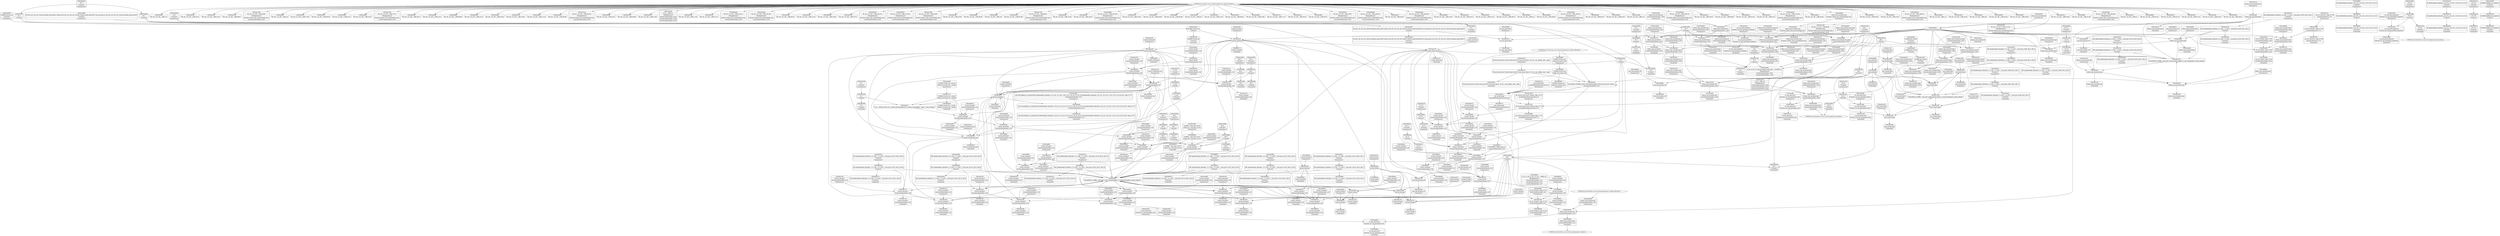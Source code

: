 digraph {
	CE0x3eb4ed0 [shape=record,shape=Mrecord,label="{CE0x3eb4ed0|current_sid:tmp9|security/selinux/hooks.c,218}"]
	CE0x3eaec70 [shape=record,shape=Mrecord,label="{CE0x3eaec70|selinux_sem_associate:entry|*SummSink*}"]
	CE0x3ede340 [shape=record,shape=Mrecord,label="{CE0x3ede340|current_sid:tobool1|security/selinux/hooks.c,218}"]
	CE0x3ebfdc0 [shape=record,shape=Mrecord,label="{CE0x3ebfdc0|80:_i32,_112:_i8*,_:_CRE_63,64_}"]
	CE0x3ecb7a0 [shape=record,shape=Mrecord,label="{CE0x3ecb7a0|current_sid:tmp|*SummSink*}"]
	CE0x3ec4210 [shape=record,shape=Mrecord,label="{CE0x3ec4210|current_sid:bb|*SummSource*}"]
	CE0x3f01370 [shape=record,shape=Mrecord,label="{CE0x3f01370|i64*_getelementptr_inbounds_(_11_x_i64_,_11_x_i64_*___llvm_gcov_ctr125,_i64_0,_i64_10)|*Constant*|*SummSource*}"]
	CE0x3ebfff0 [shape=record,shape=Mrecord,label="{CE0x3ebfff0|80:_i32,_112:_i8*,_:_CRE_65,66_}"]
	CE0x3ef5d30 [shape=record,shape=Mrecord,label="{CE0x3ef5d30|i32_22|*Constant*|*SummSource*}"]
	CE0x3f017f0 [shape=record,shape=Mrecord,label="{CE0x3f017f0|current_sid:tmp13|security/selinux/hooks.c,218|*SummSink*}"]
	CE0x3ec0cf0 [shape=record,shape=Mrecord,label="{CE0x3ec0cf0|80:_i32,_112:_i8*,_:_CRE_4,5_}"]
	CE0x3edb940 [shape=record,shape=Mrecord,label="{CE0x3edb940|GLOBAL:__llvm_gcov_ctr125|Global_var:__llvm_gcov_ctr125}"]
	CE0x3edaf70 [shape=record,shape=Mrecord,label="{CE0x3edaf70|0:_i8,_:_GCMR_current_sid.__warned_internal_global_i8_0,_section_.data.unlikely_,_align_1:_elem_0:default:}"]
	CE0x3ef5ad0 [shape=record,shape=Mrecord,label="{CE0x3ef5ad0|i32_22|*Constant*}"]
	CE0x3ec86f0 [shape=record,shape=Mrecord,label="{CE0x3ec86f0|current_sid:tobool1|security/selinux/hooks.c,218|*SummSink*}"]
	CE0x3ebe830 [shape=record,shape=Mrecord,label="{CE0x3ebe830|selinux_sem_associate:bb}"]
	CE0x3ed1610 [shape=record,shape=Mrecord,label="{CE0x3ed1610|avc_has_perm:entry}"]
	CE0x3ef62a0 [shape=record,shape=Mrecord,label="{CE0x3ef62a0|current_sid:security|security/selinux/hooks.c,218}"]
	CE0x3ef5440 [shape=record,shape=Mrecord,label="{CE0x3ef5440|current_sid:cred|security/selinux/hooks.c,218|*SummSource*}"]
	CE0x3ee28a0 [shape=record,shape=Mrecord,label="{CE0x3ee28a0|current_sid:tobool|security/selinux/hooks.c,218|*SummSink*}"]
	CE0x3ebfc40 [shape=record,shape=Mrecord,label="{CE0x3ebfc40|_call_void_mcount()_#3|*SummSink*}"]
	CE0x3ecc170 [shape=record,shape=Mrecord,label="{CE0x3ecc170|current_sid:tmp4|security/selinux/hooks.c,218}"]
	CE0x53c11d0 [shape=record,shape=Mrecord,label="{CE0x53c11d0|selinux_sem_associate:tmp|*SummSink*}"]
	CE0x3ed1d50 [shape=record,shape=Mrecord,label="{CE0x3ed1d50|80:_i32,_112:_i8*,_:_CRE_15,16_}"]
	CE0x3ef5820 [shape=record,shape=Mrecord,label="{CE0x3ef5820|current_sid:tmp21|security/selinux/hooks.c,218}"]
	CE0x3ec3cf0 [shape=record,shape=Mrecord,label="{CE0x3ec3cf0|avc_has_perm:auditdata|Function::avc_has_perm&Arg::auditdata::|*SummSink*}"]
	CE0x3ed2e50 [shape=record,shape=Mrecord,label="{CE0x3ed2e50|80:_i32,_112:_i8*,_:_CRE_60,61_}"]
	CE0x3efacb0 [shape=record,shape=Mrecord,label="{CE0x3efacb0|current_sid:if.then|*SummSink*}"]
	CE0x3eb9b40 [shape=record,shape=Mrecord,label="{CE0x3eb9b40|i64*_getelementptr_inbounds_(_11_x_i64_,_11_x_i64_*___llvm_gcov_ctr125,_i64_0,_i64_0)|*Constant*|*SummSink*}"]
	CE0x3eacb60 [shape=record,shape=Mrecord,label="{CE0x3eacb60|selinux_sem_associate:entry}"]
	CE0x3edb820 [shape=record,shape=Mrecord,label="{CE0x3edb820|GLOBAL:__llvm_gcov_ctr125|Global_var:__llvm_gcov_ctr125|*SummSink*}"]
	CE0x3ef5140 [shape=record,shape=Mrecord,label="{CE0x3ef5140|i32_78|*Constant*|*SummSink*}"]
	CE0x3eb1e30 [shape=record,shape=Mrecord,label="{CE0x3eb1e30|i8_4|*Constant*}"]
	CE0x3edb280 [shape=record,shape=Mrecord,label="{CE0x3edb280|_call_void_mcount()_#3|*SummSource*}"]
	CE0x3f37c40 [shape=record,shape=Mrecord,label="{CE0x3f37c40|get_current:tmp4|./arch/x86/include/asm/current.h,14|*SummSource*}"]
	CE0x3ee18d0 [shape=record,shape=Mrecord,label="{CE0x3ee18d0|current_sid:do.end|*SummSource*}"]
	CE0x3eaf580 [shape=record,shape=Mrecord,label="{CE0x3eaf580|_ret_i32_%call3,_!dbg_!27729|security/selinux/hooks.c,5424|*SummSink*}"]
	CE0x3ebed30 [shape=record,shape=Mrecord,label="{CE0x3ebed30|80:_i32,_112:_i8*,_:_CRE_112,120_|*MultipleSource*|Function::selinux_sem_associate&Arg::sma::|security/selinux/hooks.c,5419}"]
	CE0x3ed4a70 [shape=record,shape=Mrecord,label="{CE0x3ed4a70|selinux_sem_associate:type|security/selinux/hooks.c,5421|*SummSink*}"]
	CE0x3eff910 [shape=record,shape=Mrecord,label="{CE0x3eff910|i8*_getelementptr_inbounds_(_45_x_i8_,_45_x_i8_*_.str12,_i32_0,_i32_0)|*Constant*}"]
	CE0x3edf490 [shape=record,shape=Mrecord,label="{CE0x3edf490|current_sid:sid|security/selinux/hooks.c,220|*SummSource*}"]
	CE0x3ef9110 [shape=record,shape=Mrecord,label="{CE0x3ef9110|get_current:bb|*SummSink*}"]
	CE0x3ecfd80 [shape=record,shape=Mrecord,label="{CE0x3ecfd80|80:_i32,_112:_i8*,_:_CRE_45,46_}"]
	CE0x3eb7150 [shape=record,shape=Mrecord,label="{CE0x3eb7150|80:_i32,_112:_i8*,_:_CRE_71,72_}"]
	CE0x3efc160 [shape=record,shape=Mrecord,label="{CE0x3efc160|current_sid:tmp15|security/selinux/hooks.c,218}"]
	CE0x3ec2c50 [shape=record,shape=Mrecord,label="{CE0x3ec2c50|i16_25|*Constant*|*SummSource*}"]
	CE0x3ec8dc0 [shape=record,shape=Mrecord,label="{CE0x3ec8dc0|i64_5|*Constant*}"]
	CE0x3ecad70 [shape=record,shape=Mrecord,label="{CE0x3ecad70|80:_i32,_112:_i8*,_:_CRE_54,55_}"]
	CE0x3ecafd0 [shape=record,shape=Mrecord,label="{CE0x3ecafd0|80:_i32,_112:_i8*,_:_CRE_56,57_}"]
	CE0x3ee1a10 [shape=record,shape=Mrecord,label="{CE0x3ee1a10|current_sid:do.end|*SummSink*}"]
	CE0x3ebc0c0 [shape=record,shape=Mrecord,label="{CE0x3ebc0c0|80:_i32,_112:_i8*,_:_CRE_76,80_|*MultipleSource*|Function::selinux_sem_associate&Arg::sma::|security/selinux/hooks.c,5419}"]
	CE0x3edc780 [shape=record,shape=Mrecord,label="{CE0x3edc780|i8_1|*Constant*|*SummSource*}"]
	CE0x3ecc0d0 [shape=record,shape=Mrecord,label="{CE0x3ecc0d0|i64_3|*Constant*|*SummSink*}"]
	CE0x3ec4fa0 [shape=record,shape=Mrecord,label="{CE0x3ec4fa0|selinux_sem_associate:ipc_id|security/selinux/hooks.c,5422|*SummSink*}"]
	CE0x3ebe980 [shape=record,shape=Mrecord,label="{CE0x3ebe980|80:_i32,_112:_i8*,_:_CRE_100,102_|*MultipleSource*|Function::selinux_sem_associate&Arg::sma::|security/selinux/hooks.c,5419}"]
	"CONST[source:0(mediator),value:2(dynamic)][purpose:{object}]"
	CE0x3ecfc50 [shape=record,shape=Mrecord,label="{CE0x3ecfc50|80:_i32,_112:_i8*,_:_CRE_44,45_}"]
	CE0x3ee1970 [shape=record,shape=Mrecord,label="{CE0x3ee1970|current_sid:do.end}"]
	CE0x3ed0780 [shape=record,shape=Mrecord,label="{CE0x3ed0780|_ret_i32_%tmp24,_!dbg_!27742|security/selinux/hooks.c,220}"]
	CE0x3eb7280 [shape=record,shape=Mrecord,label="{CE0x3eb7280|i32_10|*Constant*}"]
	CE0x3ee2970 [shape=record,shape=Mrecord,label="{CE0x3ee2970|current_sid:tobool|security/selinux/hooks.c,218|*SummSource*}"]
	CE0x3ea9600 [shape=record,shape=Mrecord,label="{CE0x3ea9600|selinux_sem_associate:tmp6|security/selinux/hooks.c,5422|*SummSource*}"]
	CE0x3ec8220 [shape=record,shape=Mrecord,label="{CE0x3ec8220|%struct.task_struct*_(%struct.task_struct**)*_asm_movq_%gs:$_1:P_,$0_,_r,im,_dirflag_,_fpsr_,_flags_|*SummSource*}"]
	CE0x3ed0930 [shape=record,shape=Mrecord,label="{CE0x3ed0930|_ret_i32_%tmp24,_!dbg_!27742|security/selinux/hooks.c,220|*SummSink*}"]
	CE0x3ecd700 [shape=record,shape=Mrecord,label="{CE0x3ecd700|selinux_sem_associate:security|security/selinux/hooks.c,5419|*SummSource*}"]
	CE0x3edc480 [shape=record,shape=Mrecord,label="{CE0x3edc480|current_sid:tmp16|security/selinux/hooks.c,218|*SummSink*}"]
	CE0x3ebda20 [shape=record,shape=Mrecord,label="{CE0x3ebda20|80:_i32,_112:_i8*,_:_CRE_184,188_|*MultipleSource*|Function::selinux_sem_associate&Arg::sma::|security/selinux/hooks.c,5419}"]
	CE0x3eb1a60 [shape=record,shape=Mrecord,label="{CE0x3eb1a60|0:_i8,_8:_i32,_24:_%struct.selinux_audit_data*,_:_SCMRE_0,1_|*MultipleSource*|security/selinux/hooks.c,5421|security/selinux/hooks.c, 5416}"]
	CE0x3efb3b0 [shape=record,shape=Mrecord,label="{CE0x3efb3b0|current_sid:if.end|*SummSource*}"]
	CE0x3ebbb60 [shape=record,shape=Mrecord,label="{CE0x3ebbb60|80:_i32,_112:_i8*,_:_CRE_32,33_}"]
	CE0x4bcd240 [shape=record,shape=Mrecord,label="{CE0x4bcd240|80:_i32,_112:_i8*,_:_CRE_20,21_}"]
	CE0x3ec0ec0 [shape=record,shape=Mrecord,label="{CE0x3ec0ec0|current_sid:tmp7|security/selinux/hooks.c,218|*SummSource*}"]
	CE0x3ec8f60 [shape=record,shape=Mrecord,label="{CE0x3ec8f60|selinux_sem_associate:tmp2}"]
	CE0x3efa710 [shape=record,shape=Mrecord,label="{CE0x3efa710|get_current:tmp4|./arch/x86/include/asm/current.h,14|*SummSink*}"]
	CE0x3f01420 [shape=record,shape=Mrecord,label="{CE0x3f01420|i64*_getelementptr_inbounds_(_11_x_i64_,_11_x_i64_*___llvm_gcov_ctr125,_i64_0,_i64_10)|*Constant*|*SummSink*}"]
	CE0x3ee2080 [shape=record,shape=Mrecord,label="{CE0x3ee2080|current_sid:tmp3|*SummSource*}"]
	CE0x3eb5d50 [shape=record,shape=Mrecord,label="{CE0x3eb5d50|current_sid:call|security/selinux/hooks.c,218|*SummSink*}"]
	CE0x3ef73c0 [shape=record,shape=Mrecord,label="{CE0x3ef73c0|i32_1|*Constant*}"]
	CE0x3efab20 [shape=record,shape=Mrecord,label="{CE0x3efab20|current_sid:if.then}"]
	CE0x3ef5bc0 [shape=record,shape=Mrecord,label="{CE0x3ef5bc0|current_sid:tmp21|security/selinux/hooks.c,218|*SummSink*}"]
	CE0x3f00f90 [shape=record,shape=Mrecord,label="{CE0x3f00f90|i64*_getelementptr_inbounds_(_11_x_i64_,_11_x_i64_*___llvm_gcov_ctr125,_i64_0,_i64_10)|*Constant*}"]
	CE0x3ebe4c0 [shape=record,shape=Mrecord,label="{CE0x3ebe4c0|i32_1|*Constant*|*SummSource*}"]
	CE0x3eb5e40 [shape=record,shape=Mrecord,label="{CE0x3eb5e40|i32_0|*Constant*}"]
	CE0x3eafbb0 [shape=record,shape=Mrecord,label="{CE0x3eafbb0|current_sid:tmp11|security/selinux/hooks.c,218|*SummSource*}"]
	CE0x3ed34c0 [shape=record,shape=Mrecord,label="{CE0x3ed34c0|current_sid:call|security/selinux/hooks.c,218}"]
	CE0x3eb9300 [shape=record,shape=Mrecord,label="{CE0x3eb9300|selinux_sem_associate:tmp3|*SummSink*}"]
	CE0x3ec95b0 [shape=record,shape=Mrecord,label="{CE0x3ec95b0|80:_i32,_112:_i8*,_:_CRE_51,52_}"]
	CE0x3ed6c50 [shape=record,shape=Mrecord,label="{CE0x3ed6c50|current_sid:tmp20|security/selinux/hooks.c,218|*SummSink*}"]
	CE0x3eb53c0 [shape=record,shape=Mrecord,label="{CE0x3eb53c0|current_sid:tmp10|security/selinux/hooks.c,218|*SummSource*}"]
	CE0x3ed1410 [shape=record,shape=Mrecord,label="{CE0x3ed1410|selinux_sem_associate:key|security/selinux/hooks.c,5422|*SummSource*}"]
	CE0x3ea96e0 [shape=record,shape=Mrecord,label="{CE0x3ea96e0|selinux_sem_associate:call3|security/selinux/hooks.c,5424|*SummSource*}"]
	CE0x3ec36b0 [shape=record,shape=Mrecord,label="{CE0x3ec36b0|avc_has_perm:requested|Function::avc_has_perm&Arg::requested::|*SummSink*}"]
	CE0x3ec5ec0 [shape=record,shape=Mrecord,label="{CE0x3ec5ec0|selinux_sem_associate:call3|security/selinux/hooks.c,5424}"]
	CE0x3ec6360 [shape=record,shape=Mrecord,label="{CE0x3ec6360|selinux_sem_associate:tmp7|security/selinux/hooks.c,5424|*SummSink*}"]
	CE0x3ee2240 [shape=record,shape=Mrecord,label="{CE0x3ee2240|_call_void_mcount()_#3}"]
	CE0x3efabe0 [shape=record,shape=Mrecord,label="{CE0x3efabe0|current_sid:if.then|*SummSource*}"]
	CE0x3eab690 [shape=record,shape=Mrecord,label="{CE0x3eab690|i64*_getelementptr_inbounds_(_11_x_i64_,_11_x_i64_*___llvm_gcov_ctr125,_i64_0,_i64_1)|*Constant*|*SummSink*}"]
	CE0x3ebf660 [shape=record,shape=Mrecord,label="{CE0x3ebf660|GLOBAL:current_task|Global_var:current_task|*SummSink*}"]
	CE0x3eb4af0 [shape=record,shape=Mrecord,label="{CE0x3eb4af0|80:_i32,_112:_i8*,_:_CRE_40,41_}"]
	CE0x55694e0 [shape=record,shape=Mrecord,label="{CE0x55694e0|80:_i32,_112:_i8*,_:_CRE_0,1_}"]
	CE0x3f30630 [shape=record,shape=Mrecord,label="{CE0x3f30630|get_current:tmp3|*SummSink*}"]
	CE0x3eb4890 [shape=record,shape=Mrecord,label="{CE0x3eb4890|80:_i32,_112:_i8*,_:_CRE_38,39_}"]
	CE0x3ebf260 [shape=record,shape=Mrecord,label="{CE0x3ebf260|80:_i32,_112:_i8*,_:_CRE_136,144_|*MultipleSource*|Function::selinux_sem_associate&Arg::sma::|security/selinux/hooks.c,5419}"]
	CE0x3eb1000 [shape=record,shape=Mrecord,label="{CE0x3eb1000|current_sid:if.end}"]
	CE0x3eafe40 [shape=record,shape=Mrecord,label="{CE0x3eafe40|current_sid:tmp12|security/selinux/hooks.c,218}"]
	CE0x3f2fd00 [shape=record,shape=Mrecord,label="{CE0x3f2fd00|i64*_getelementptr_inbounds_(_2_x_i64_,_2_x_i64_*___llvm_gcov_ctr98,_i64_0,_i64_1)|*Constant*|*SummSink*}"]
	CE0x3eb6ef0 [shape=record,shape=Mrecord,label="{CE0x3eb6ef0|80:_i32,_112:_i8*,_:_CRE_69,70_}"]
	CE0x3ec6dd0 [shape=record,shape=Mrecord,label="{CE0x3ec6dd0|i64*_getelementptr_inbounds_(_11_x_i64_,_11_x_i64_*___llvm_gcov_ctr125,_i64_0,_i64_8)|*Constant*|*SummSource*}"]
	CE0x3ef8c50 [shape=record,shape=Mrecord,label="{CE0x3ef8c50|current_sid:tmp24|security/selinux/hooks.c,220|*SummSource*}"]
	CE0x3ecec30 [shape=record,shape=Mrecord,label="{CE0x3ecec30|current_sid:tmp|*SummSource*}"]
	CE0x3eb37a0 [shape=record,shape=Mrecord,label="{CE0x3eb37a0|selinux_sem_associate:entry|*SummSource*}"]
	CE0x3ed2f80 [shape=record,shape=Mrecord,label="{CE0x3ed2f80|80:_i32,_112:_i8*,_:_CRE_61,62_}"]
	CE0x3edb6f0 [shape=record,shape=Mrecord,label="{CE0x3edb6f0|i64_0|*Constant*|*SummSink*}"]
	CE0x3edc5b0 [shape=record,shape=Mrecord,label="{CE0x3edc5b0|i8_1|*Constant*}"]
	CE0x3eb5540 [shape=record,shape=Mrecord,label="{CE0x3eb5540|current_sid:tmp10|security/selinux/hooks.c,218|*SummSink*}"]
	CE0x3edbb90 [shape=record,shape=Mrecord,label="{CE0x3edbb90|current_sid:tmp6|security/selinux/hooks.c,218|*SummSink*}"]
	CE0x3ec0490 [shape=record,shape=Mrecord,label="{CE0x3ec0490|current_sid:tmp5|security/selinux/hooks.c,218|*SummSource*}"]
	CE0x3edc2a0 [shape=record,shape=Mrecord,label="{CE0x3edc2a0|current_sid:tmp16|security/selinux/hooks.c,218|*SummSource*}"]
	CE0x3f01490 [shape=record,shape=Mrecord,label="{CE0x3f01490|current_sid:tmp19|security/selinux/hooks.c,218|*SummSink*}"]
	CE0x3eaf090 [shape=record,shape=Mrecord,label="{CE0x3eaf090|selinux_sem_associate:tmp1|*SummSource*}"]
	CE0x3ef52d0 [shape=record,shape=Mrecord,label="{CE0x3ef52d0|current_sid:cred|security/selinux/hooks.c,218}"]
	CE0x37ac040 [shape=record,shape=Mrecord,label="{CE0x37ac040|80:_i32,_112:_i8*,_:_CRE_2,3_}"]
	CE0x3ec8820 [shape=record,shape=Mrecord,label="{CE0x3ec8820|i64_4|*Constant*}"]
	CE0x3ebe0d0 [shape=record,shape=Mrecord,label="{CE0x3ebe0d0|current_sid:call|security/selinux/hooks.c,218|*SummSource*}"]
	CE0x3edab30 [shape=record,shape=Mrecord,label="{CE0x3edab30|GLOBAL:current_sid.__warned|Global_var:current_sid.__warned|*SummSink*}"]
	CE0x3ebd6e0 [shape=record,shape=Mrecord,label="{CE0x3ebd6e0|80:_i32,_112:_i8*,_:_CRE_168,176_|*MultipleSource*|Function::selinux_sem_associate&Arg::sma::|security/selinux/hooks.c,5419}"]
	CE0x3ecf050 [shape=record,shape=Mrecord,label="{CE0x3ecf050|i32_0|*Constant*}"]
	CE0x3ed18d0 [shape=record,shape=Mrecord,label="{CE0x3ed18d0|avc_has_perm:entry|*SummSink*}"]
	CE0x3eb1170 [shape=record,shape=Mrecord,label="{CE0x3eb1170|current_sid:land.lhs.true|*SummSource*}"]
	CE0x3ec8be0 [shape=record,shape=Mrecord,label="{CE0x3ec8be0|i64_4|*Constant*|*SummSink*}"]
	CE0x3ed5650 [shape=record,shape=Mrecord,label="{CE0x3ed5650|i8*_getelementptr_inbounds_(_25_x_i8_,_25_x_i8_*_.str3,_i32_0,_i32_0)|*Constant*|*SummSink*}"]
	CE0x3f11c20 [shape=record,shape=Mrecord,label="{CE0x3f11c20|get_current:tmp}"]
	CE0x3ec66a0 [shape=record,shape=Mrecord,label="{CE0x3ec66a0|i1_true|*Constant*}"]
	CE0x3ec2ff0 [shape=record,shape=Mrecord,label="{CE0x3ec2ff0|i32_64|*Constant*}"]
	CE0x3ec56f0 [shape=record,shape=Mrecord,label="{CE0x3ec56f0|selinux_sem_associate:sid2|security/selinux/hooks.c,5424|*SummSink*}"]
	CE0x3effa40 [shape=record,shape=Mrecord,label="{CE0x3effa40|i8*_getelementptr_inbounds_(_45_x_i8_,_45_x_i8_*_.str12,_i32_0,_i32_0)|*Constant*|*SummSink*}"]
	CE0x3ecc370 [shape=record,shape=Mrecord,label="{CE0x3ecc370|current_sid:tmp4|security/selinux/hooks.c,218|*SummSink*}"]
	CE0x3eb1440 [shape=record,shape=Mrecord,label="{CE0x3eb1440|selinux_sem_associate:sem_perm1|security/selinux/hooks.c,5422|*SummSink*}"]
	CE0x3ee1040 [shape=record,shape=Mrecord,label="{CE0x3ee1040|current_sid:tmp2}"]
	CE0x3ec3b30 [shape=record,shape=Mrecord,label="{CE0x3ec3b30|avc_has_perm:auditdata|Function::avc_has_perm&Arg::auditdata::}"]
	CE0x3ecba90 [shape=record,shape=Mrecord,label="{CE0x3ecba90|i32_0|*Constant*|*SummSink*}"]
	CE0x3ec2d80 [shape=record,shape=Mrecord,label="{CE0x3ec2d80|i16_25|*Constant*|*SummSink*}"]
	CE0x3ee40d0 [shape=record,shape=Mrecord,label="{CE0x3ee40d0|current_sid:if.end|*SummSink*}"]
	CE0x3ee10b0 [shape=record,shape=Mrecord,label="{CE0x3ee10b0|current_sid:tmp2|*SummSource*}"]
	CE0x3ec7dd0 [shape=record,shape=Mrecord,label="{CE0x3ec7dd0|_ret_%struct.task_struct*_%tmp4,_!dbg_!27714|./arch/x86/include/asm/current.h,14|*SummSource*}"]
	CE0x3ecd970 [shape=record,shape=Mrecord,label="{CE0x3ecd970|selinux_sem_associate:tmp4|security/selinux/hooks.c,5419|*SummSink*}"]
	CE0x528ec00 [shape=record,shape=Mrecord,label="{CE0x528ec00|selinux_sem_associate:sem_perm|security/selinux/hooks.c,5419|*SummSink*}"]
	CE0x3ef6e60 [shape=record,shape=Mrecord,label="{CE0x3ef6e60|current_sid:tmp23|security/selinux/hooks.c,218|*SummSink*}"]
	CE0x3ed2020 [shape=record,shape=Mrecord,label="{CE0x3ed2020|80:_i32,_112:_i8*,_:_CRE_18,19_}"]
	CE0x3ebfec0 [shape=record,shape=Mrecord,label="{CE0x3ebfec0|80:_i32,_112:_i8*,_:_CRE_64,65_}"]
	CE0x3ed65d0 [shape=record,shape=Mrecord,label="{CE0x3ed65d0|current_sid:tobool|security/selinux/hooks.c,218}"]
	CE0x3eb4c20 [shape=record,shape=Mrecord,label="{CE0x3eb4c20|80:_i32,_112:_i8*,_:_CRE_41,42_}"]
	CE0x3ef8b60 [shape=record,shape=Mrecord,label="{CE0x3ef8b60|current_sid:tmp24|security/selinux/hooks.c,220}"]
	CE0x3ecd250 [shape=record,shape=Mrecord,label="{CE0x3ecd250|80:_i32,_112:_i8*,_:_CRE_9,10_}"]
	CE0x3ebd810 [shape=record,shape=Mrecord,label="{CE0x3ebd810|80:_i32,_112:_i8*,_:_CRE_176,184_|*MultipleSource*|Function::selinux_sem_associate&Arg::sma::|security/selinux/hooks.c,5419}"]
	CE0x3ec1430 [shape=record,shape=Mrecord,label="{CE0x3ec1430|80:_i32,_112:_i8*,_:_CRE_80,84_|*MultipleSource*|Function::selinux_sem_associate&Arg::sma::|security/selinux/hooks.c,5419}"]
	CE0x3eaa0e0 [shape=record,shape=Mrecord,label="{CE0x3eaa0e0|avc_has_perm:ssid|Function::avc_has_perm&Arg::ssid::}"]
	CE0x3ecfb20 [shape=record,shape=Mrecord,label="{CE0x3ecfb20|80:_i32,_112:_i8*,_:_CRE_43,44_}"]
	CE0x3ed0710 [shape=record,shape=Mrecord,label="{CE0x3ed0710|current_sid:entry|*SummSink*}"]
	CE0x3f117d0 [shape=record,shape=Mrecord,label="{CE0x3f117d0|COLLAPSED:_GCMRE___llvm_gcov_ctr98_internal_global_2_x_i64_zeroinitializer:_elem_0:default:}"]
	CE0x3ed30b0 [shape=record,shape=Mrecord,label="{CE0x3ed30b0|80:_i32,_112:_i8*,_:_CRE_62,63_}"]
	CE0x3eb1fc0 [shape=record,shape=Mrecord,label="{CE0x3eb1fc0|i8_4|*Constant*|*SummSource*}"]
	CE0x3f11840 [shape=record,shape=Mrecord,label="{CE0x3f11840|get_current:tmp|*SummSource*}"]
	CE0x3f25de0 [shape=record,shape=Mrecord,label="{CE0x3f25de0|get_current:tmp2|*SummSink*}"]
	CE0x5ba6b90 [shape=record,shape=Mrecord,label="{CE0x5ba6b90|selinux_sem_associate:sem_perm|security/selinux/hooks.c,5419|*SummSource*}"]
	CE0x3edcd40 [shape=record,shape=Mrecord,label="{CE0x3edcd40|_call_void_lockdep_rcu_suspicious(i8*_getelementptr_inbounds_(_25_x_i8_,_25_x_i8_*_.str3,_i32_0,_i32_0),_i32_218,_i8*_getelementptr_inbounds_(_45_x_i8_,_45_x_i8_*_.str12,_i32_0,_i32_0))_#10,_!dbg_!27727|security/selinux/hooks.c,218}"]
	CE0x3ec96e0 [shape=record,shape=Mrecord,label="{CE0x3ec96e0|80:_i32,_112:_i8*,_:_CRE_52,53_}"]
	CE0x3eb28d0 [shape=record,shape=Mrecord,label="{CE0x3eb28d0|selinux_sem_associate:sem_perm1|security/selinux/hooks.c,5422}"]
	CE0x3eceb50 [shape=record,shape=Mrecord,label="{CE0x3eceb50|current_sid:tmp}"]
	CE0x3efc930 [shape=record,shape=Mrecord,label="{CE0x3efc930|i64*_getelementptr_inbounds_(_2_x_i64_,_2_x_i64_*___llvm_gcov_ctr98,_i64_0,_i64_1)|*Constant*|*SummSource*}"]
	CE0x3eb0770 [shape=record,shape=Mrecord,label="{CE0x3eb0770|i64*_getelementptr_inbounds_(_11_x_i64_,_11_x_i64_*___llvm_gcov_ctr125,_i64_0,_i64_6)|*Constant*|*SummSink*}"]
	CE0x3f01780 [shape=record,shape=Mrecord,label="{CE0x3f01780|current_sid:tmp13|security/selinux/hooks.c,218|*SummSource*}"]
	CE0x3eac3f0 [shape=record,shape=Mrecord,label="{CE0x3eac3f0|current_sid:entry|*SummSource*}"]
	CE0x3ebdb50 [shape=record,shape=Mrecord,label="{CE0x3ebdb50|80:_i32,_112:_i8*,_:_CRE_188,192_|*MultipleSource*|Function::selinux_sem_associate&Arg::sma::|security/selinux/hooks.c,5419}"]
	CE0x3ecbff0 [shape=record,shape=Mrecord,label="{CE0x3ecbff0|i64_3|*Constant*}"]
	CE0x3eb50a0 [shape=record,shape=Mrecord,label="{CE0x3eb50a0|current_sid:tmp9|security/selinux/hooks.c,218|*SummSink*}"]
	CE0x3ec0820 [shape=record,shape=Mrecord,label="{CE0x3ec0820|current_sid:tmp6|security/selinux/hooks.c,218}"]
	CE0x3ef5340 [shape=record,shape=Mrecord,label="{CE0x3ef5340|COLLAPSED:_GCMRE_current_task_external_global_%struct.task_struct*:_elem_0::|security/selinux/hooks.c,218}"]
	CE0x3ec7b70 [shape=record,shape=Mrecord,label="{CE0x3ec7b70|get_current:entry}"]
	CE0x3eb9440 [shape=record,shape=Mrecord,label="{CE0x3eb9440|i32_1|*Constant*|*SummSink*}"]
	CE0x5e2e980 [shape=record,shape=Mrecord,label="{CE0x5e2e980|80:_i32,_112:_i8*,_:_CRE_1,2_}"]
	CE0x3ec5530 [shape=record,shape=Mrecord,label="{CE0x3ec5530|selinux_sem_associate:sid2|security/selinux/hooks.c,5424|*SummSource*}"]
	CE0x3eac5c0 [shape=record,shape=Mrecord,label="{CE0x3eac5c0|selinux_sem_associate:bb|*SummSink*}"]
	CE0x3ed42e0 [shape=record,shape=Mrecord,label="{CE0x3ed42e0|selinux_sem_associate:tmp5|security/selinux/hooks.c,5419|*SummSink*}"]
	CE0x3f01500 [shape=record,shape=Mrecord,label="{CE0x3f01500|current_sid:tmp20|security/selinux/hooks.c,218}"]
	CE0x3ecce90 [shape=record,shape=Mrecord,label="{CE0x3ecce90|80:_i32,_112:_i8*,_:_CRE_25,26_}"]
	CE0x3eca9d0 [shape=record,shape=Mrecord,label="{CE0x3eca9d0|i64*_getelementptr_inbounds_(_2_x_i64_,_2_x_i64_*___llvm_gcov_ctr319,_i64_0,_i64_1)|*Constant*|*SummSink*}"]
	CE0x3ecbdc0 [shape=record,shape=Mrecord,label="{CE0x3ecbdc0|80:_i32,_112:_i8*,_:_CRE_8,9_}"]
	CE0x3edcdb0 [shape=record,shape=Mrecord,label="{CE0x3edcdb0|_call_void_lockdep_rcu_suspicious(i8*_getelementptr_inbounds_(_25_x_i8_,_25_x_i8_*_.str3,_i32_0,_i32_0),_i32_218,_i8*_getelementptr_inbounds_(_45_x_i8_,_45_x_i8_*_.str12,_i32_0,_i32_0))_#10,_!dbg_!27727|security/selinux/hooks.c,218|*SummSource*}"]
	CE0x3ecc060 [shape=record,shape=Mrecord,label="{CE0x3ecc060|i64_3|*Constant*|*SummSource*}"]
	CE0x3ef50d0 [shape=record,shape=Mrecord,label="{CE0x3ef50d0|i32_78|*Constant*}"]
	CE0x3edeaa0 [shape=record,shape=Mrecord,label="{CE0x3edeaa0|get_current:tmp1|*SummSource*}"]
	CE0x3ec03b0 [shape=record,shape=Mrecord,label="{CE0x3ec03b0|GLOBAL:__llvm_gcov_ctr125|Global_var:__llvm_gcov_ctr125|*SummSource*}"]
	CE0x3edc900 [shape=record,shape=Mrecord,label="{CE0x3edc900|i8_1|*Constant*|*SummSink*}"]
	CE0x3eb5890 [shape=record,shape=Mrecord,label="{CE0x3eb5890|80:_i32,_112:_i8*,_:_CRE_33,34_}"]
	CE0x3ed2bf0 [shape=record,shape=Mrecord,label="{CE0x3ed2bf0|80:_i32,_112:_i8*,_:_CRE_58,59_}"]
	CE0x3ee2180 [shape=record,shape=Mrecord,label="{CE0x3ee2180|current_sid:tmp3|*SummSink*}"]
	CE0x3ec3100 [shape=record,shape=Mrecord,label="{CE0x3ec3100|avc_has_perm:tclass|Function::avc_has_perm&Arg::tclass::|*SummSink*}"]
	CE0x3efadc0 [shape=record,shape=Mrecord,label="{CE0x3efadc0|i64*_getelementptr_inbounds_(_11_x_i64_,_11_x_i64_*___llvm_gcov_ctr125,_i64_0,_i64_0)|*Constant*}"]
	CE0x3edf5f0 [shape=record,shape=Mrecord,label="{CE0x3edf5f0|current_sid:sid|security/selinux/hooks.c,220|*SummSink*}"]
	CE0x5ba69f0 [shape=record,shape=Mrecord,label="{CE0x5ba69f0|selinux_sem_associate:sem_perm|security/selinux/hooks.c,5419}"]
	CE0x3ed3330 [shape=record,shape=Mrecord,label="{CE0x3ed3330|_call_void_mcount()_#3|*SummSource*}"]
	CE0x3ec7a00 [shape=record,shape=Mrecord,label="{CE0x3ec7a00|GLOBAL:get_current|*Constant*|*SummSink*}"]
	CE0x3edf8c0 [shape=record,shape=Mrecord,label="{CE0x3edf8c0|0:_i32,_4:_i32,_8:_i32,_12:_i32,_:_CMRE_4,8_|*MultipleSource*|security/selinux/hooks.c,218|security/selinux/hooks.c,218|security/selinux/hooks.c,220}"]
	CE0x3ebb7a0 [shape=record,shape=Mrecord,label="{CE0x3ebb7a0|80:_i32,_112:_i8*,_:_CRE_28,29_}"]
	CE0x3ecffe0 [shape=record,shape=Mrecord,label="{CE0x3ecffe0|80:_i32,_112:_i8*,_:_CRE_47,48_}"]
	CE0x3ede440 [shape=record,shape=Mrecord,label="{CE0x3ede440|current_sid:tmp8|security/selinux/hooks.c,218|*SummSink*}"]
	CE0x3ebd4c0 [shape=record,shape=Mrecord,label="{CE0x3ebd4c0|80:_i32,_112:_i8*,_:_CRE_160,168_|*MultipleSource*|Function::selinux_sem_associate&Arg::sma::|security/selinux/hooks.c,5419}"]
	CE0x3ec7c20 [shape=record,shape=Mrecord,label="{CE0x3ec7c20|get_current:entry|*SummSource*}"]
	CE0x3ecc2a0 [shape=record,shape=Mrecord,label="{CE0x3ecc2a0|current_sid:tmp4|security/selinux/hooks.c,218|*SummSource*}"]
	CE0x3edbcf0 [shape=record,shape=Mrecord,label="{CE0x3edbcf0|current_sid:tmp7|security/selinux/hooks.c,218}"]
	CE0x3ec9820 [shape=record,shape=Mrecord,label="{CE0x3ec9820|i64*_getelementptr_inbounds_(_2_x_i64_,_2_x_i64_*___llvm_gcov_ctr319,_i64_0,_i64_0)|*Constant*|*SummSource*}"]
	CE0x3ed37b0 [shape=record,shape=Mrecord,label="{CE0x3ed37b0|selinux_sem_associate:tmp1|*SummSink*}"]
	CE0x3ec37b0 [shape=record,shape=Mrecord,label="{CE0x3ec37b0|_ret_i32_%retval.0,_!dbg_!27728|security/selinux/avc.c,775}"]
	CE0x3ec7d40 [shape=record,shape=Mrecord,label="{CE0x3ec7d40|get_current:entry|*SummSink*}"]
	CE0x3ecdce0 [shape=record,shape=Mrecord,label="{CE0x3ecdce0|avc_has_perm:ssid|Function::avc_has_perm&Arg::ssid::|*SummSource*}"]
	CE0x3ec3820 [shape=record,shape=Mrecord,label="{CE0x3ec3820|avc_has_perm:requested|Function::avc_has_perm&Arg::requested::}"]
	CE0x3ee2450 [shape=record,shape=Mrecord,label="{CE0x3ee2450|get_current:tmp1|*SummSink*}"]
	CE0x3ecdd80 [shape=record,shape=Mrecord,label="{CE0x3ecdd80|avc_has_perm:ssid|Function::avc_has_perm&Arg::ssid::|*SummSink*}"]
	CE0x3ebc890 [shape=record,shape=Mrecord,label="{CE0x3ebc890|get_current:tmp|*SummSink*}"]
	CE0x3ef8de0 [shape=record,shape=Mrecord,label="{CE0x3ef8de0|current_sid:tmp24|security/selinux/hooks.c,220|*SummSink*}"]
	CE0x3ec97b0 [shape=record,shape=Mrecord,label="{CE0x3ec97b0|i64*_getelementptr_inbounds_(_2_x_i64_,_2_x_i64_*___llvm_gcov_ctr319,_i64_0,_i64_0)|*Constant*}"]
	CE0x3ecbc30 [shape=record,shape=Mrecord,label="{CE0x3ecbc30|80:_i32,_112:_i8*,_:_CRE_6,7_}"]
	CE0x3ebb980 [shape=record,shape=Mrecord,label="{CE0x3ebb980|80:_i32,_112:_i8*,_:_CRE_30,31_}"]
	CE0x3ee0820 [shape=record,shape=Mrecord,label="{CE0x3ee0820|current_sid:do.body|*SummSink*}"]
	CE0x3f01710 [shape=record,shape=Mrecord,label="{CE0x3f01710|current_sid:tmp13|security/selinux/hooks.c,218}"]
	CE0x3ef6ce0 [shape=record,shape=Mrecord,label="{CE0x3ef6ce0|current_sid:tmp23|security/selinux/hooks.c,218|*SummSource*}"]
	CE0x3ebba70 [shape=record,shape=Mrecord,label="{CE0x3ebba70|80:_i32,_112:_i8*,_:_CRE_31,32_}"]
	CE0x3eba370 [shape=record,shape=Mrecord,label="{CE0x3eba370|current_sid:call4|security/selinux/hooks.c,218|*SummSource*}"]
	CE0x3ece3c0 [shape=record,shape=Mrecord,label="{CE0x3ece3c0|selinux_sem_associate:tmp5|security/selinux/hooks.c,5419}"]
	CE0x3ecd8a0 [shape=record,shape=Mrecord,label="{CE0x3ecd8a0|selinux_sem_associate:tmp4|security/selinux/hooks.c,5419|*SummSource*}"]
	CE0x3eda800 [shape=record,shape=Mrecord,label="{CE0x3eda800|current_sid:call4|security/selinux/hooks.c,218}"]
	"CONST[source:0(mediator),value:2(dynamic)][purpose:{subject}]"
	CE0x4bcd330 [shape=record,shape=Mrecord,label="{CE0x4bcd330|80:_i32,_112:_i8*,_:_CRE_21,22_}"]
	CE0x3edebb0 [shape=record,shape=Mrecord,label="{CE0x3edebb0|i64*_getelementptr_inbounds_(_11_x_i64_,_11_x_i64_*___llvm_gcov_ctr125,_i64_0,_i64_1)|*Constant*}"]
	CE0x3eafd10 [shape=record,shape=Mrecord,label="{CE0x3eafd10|current_sid:tmp11|security/selinux/hooks.c,218|*SummSink*}"]
	CE0x3ecac40 [shape=record,shape=Mrecord,label="{CE0x3ecac40|80:_i32,_112:_i8*,_:_CRE_53,54_}"]
	CE0x3ec3460 [shape=record,shape=Mrecord,label="{CE0x3ec3460|i32_64|*Constant*|*SummSource*}"]
	CE0x3ecef60 [shape=record,shape=Mrecord,label="{CE0x3ecef60|_ret_i32_%tmp24,_!dbg_!27742|security/selinux/hooks.c,220|*SummSource*}"]
	CE0x3ef66d0 [shape=record,shape=Mrecord,label="{CE0x3ef66d0|current_sid:tmp22|security/selinux/hooks.c,218}"]
	CE0x3eb0130 [shape=record,shape=Mrecord,label="{CE0x3eb0130|current_sid:tmp12|security/selinux/hooks.c,218|*SummSink*}"]
	CE0x3eaebc0 [shape=record,shape=Mrecord,label="{CE0x3eaebc0|i64_1|*Constant*|*SummSink*}"]
	CE0x3eb5950 [shape=record,shape=Mrecord,label="{CE0x3eb5950|80:_i32,_112:_i8*,_:_CRE_34,35_}"]
	CE0x3eafa90 [shape=record,shape=Mrecord,label="{CE0x3eafa90|current_sid:bb}"]
	CE0x3ecbcd0 [shape=record,shape=Mrecord,label="{CE0x3ecbcd0|80:_i32,_112:_i8*,_:_CRE_7,8_}"]
	CE0x3edb8d0 [shape=record,shape=Mrecord,label="{CE0x3edb8d0|current_sid:tmp5|security/selinux/hooks.c,218}"]
	CE0x3ec9040 [shape=record,shape=Mrecord,label="{CE0x3ec9040|selinux_sem_associate:tmp2|*SummSink*}"]
	CE0x3eac290 [shape=record,shape=Mrecord,label="{CE0x3eac290|GLOBAL:current_sid|*Constant*|*SummSink*}"]
	CE0x3ee1860 [shape=record,shape=Mrecord,label="{CE0x3ee1860|current_sid:land.lhs.true|*SummSink*}"]
	CE0x3ec0500 [shape=record,shape=Mrecord,label="{CE0x3ec0500|current_sid:tmp5|security/selinux/hooks.c,218|*SummSink*}"]
	CE0x3ef6310 [shape=record,shape=Mrecord,label="{CE0x3ef6310|current_sid:security|security/selinux/hooks.c,218|*SummSource*}"]
	CE0x3ecbf60 [shape=record,shape=Mrecord,label="{CE0x3ecbf60|i64_0|*Constant*}"]
	CE0x3ed1e40 [shape=record,shape=Mrecord,label="{CE0x3ed1e40|80:_i32,_112:_i8*,_:_CRE_16,17_}"]
	"CONST[source:0(mediator),value:2(dynamic)][purpose:{subject}][SrcIdx:2]"
	CE0x3ec4990 [shape=record,shape=Mrecord,label="{CE0x3ec4990|selinux_sem_associate:u|security/selinux/hooks.c,5422|*SummSource*}"]
	CE0x3ed5c70 [shape=record,shape=Mrecord,label="{CE0x3ed5c70|i32_218|*Constant*|*SummSource*}"]
	CE0x3eb0260 [shape=record,shape=Mrecord,label="{CE0x3eb0260|i64*_getelementptr_inbounds_(_11_x_i64_,_11_x_i64_*___llvm_gcov_ctr125,_i64_0,_i64_6)|*Constant*}"]
	CE0x3eccd50 [shape=record,shape=Mrecord,label="{CE0x3eccd50|80:_i32,_112:_i8*,_:_CRE_24,25_}"]
	CE0x3ebbf60 [shape=record,shape=Mrecord,label="{CE0x3ebbf60|i64*_getelementptr_inbounds_(_2_x_i64_,_2_x_i64_*___llvm_gcov_ctr98,_i64_0,_i64_1)|*Constant*}"]
	CE0x3ec0120 [shape=record,shape=Mrecord,label="{CE0x3ec0120|80:_i32,_112:_i8*,_:_CRE_66,67_}"]
	CE0x3ec69f0 [shape=record,shape=Mrecord,label="{CE0x3ec69f0|i1_true|*Constant*|*SummSink*}"]
	CE0x3eb22b0 [shape=record,shape=Mrecord,label="{CE0x3eb22b0|selinux_sem_associate:tmp6|security/selinux/hooks.c,5422}"]
	CE0x3ef5510 [shape=record,shape=Mrecord,label="{CE0x3ef5510|current_sid:cred|security/selinux/hooks.c,218|*SummSink*}"]
	CE0x3ebdf40 [shape=record,shape=Mrecord,label="{CE0x3ebdf40|i32_10|*Constant*|*SummSink*}"]
	CE0x3ec38c0 [shape=record,shape=Mrecord,label="{CE0x3ec38c0|avc_has_perm:requested|Function::avc_has_perm&Arg::requested::|*SummSource*}"]
	CE0x3f00990 [shape=record,shape=Mrecord,label="{CE0x3f00990|current_sid:tmp18|security/selinux/hooks.c,218|*SummSource*}"]
	CE0x3ed5a20 [shape=record,shape=Mrecord,label="{CE0x3ed5a20|i32_218|*Constant*}"]
	CE0x3ed2860 [shape=record,shape=Mrecord,label="{CE0x3ed2860|selinux_sem_associate:call|security/selinux/hooks.c,5417|*SummSink*}"]
	CE0x3ec3ba0 [shape=record,shape=Mrecord,label="{CE0x3ec3ba0|avc_has_perm:auditdata|Function::avc_has_perm&Arg::auditdata::|*SummSource*}"]
	CE0x3ed48d0 [shape=record,shape=Mrecord,label="{CE0x3ed48d0|selinux_sem_associate:type|security/selinux/hooks.c,5421|*SummSource*}"]
	CE0x3edb380 [shape=record,shape=Mrecord,label="{CE0x3edb380|_call_void_mcount()_#3|*SummSink*}"]
	CE0x3ebc3f0 [shape=record,shape=Mrecord,label="{CE0x3ebc3f0|get_current:tmp1}"]
	CE0x3eb5670 [shape=record,shape=Mrecord,label="{CE0x3eb5670|current_sid:tmp11|security/selinux/hooks.c,218}"]
	CE0x3ed6ab0 [shape=record,shape=Mrecord,label="{CE0x3ed6ab0|current_sid:tmp20|security/selinux/hooks.c,218|*SummSource*}"]
	CE0x3eb4e30 [shape=record,shape=Mrecord,label="{CE0x3eb4e30|i64_5|*Constant*|*SummSink*}"]
	CE0x3f01c50 [shape=record,shape=Mrecord,label="{CE0x3f01c50|current_sid:tmp14|security/selinux/hooks.c,218|*SummSource*}"]
	CE0x3ebaa60 [shape=record,shape=Mrecord,label="{CE0x3ebaa60|selinux_sem_associate:ad|security/selinux/hooks.c, 5416}"]
	CE0x3ef51b0 [shape=record,shape=Mrecord,label="{CE0x3ef51b0|i32_78|*Constant*|*SummSource*}"]
	CE0x3eb4300 [shape=record,shape=Mrecord,label="{CE0x3eb4300|selinux_sem_associate:ad|security/selinux/hooks.c, 5416|*SummSink*}"]
	CE0x3ec1580 [shape=record,shape=Mrecord,label="{CE0x3ec1580|80:_i32,_112:_i8*,_:_CRE_84,88_|*MultipleSource*|Function::selinux_sem_associate&Arg::sma::|security/selinux/hooks.c,5419}"]
	CE0x3eac180 [shape=record,shape=Mrecord,label="{CE0x3eac180|GLOBAL:current_sid|*Constant*}"]
	CE0x3eaffb0 [shape=record,shape=Mrecord,label="{CE0x3eaffb0|current_sid:tmp12|security/selinux/hooks.c,218|*SummSource*}"]
	CE0x3ef8650 [shape=record,shape=Mrecord,label="{CE0x3ef8650|i64*_getelementptr_inbounds_(_2_x_i64_,_2_x_i64_*___llvm_gcov_ctr98,_i64_0,_i64_0)|*Constant*}"]
	CE0x3ec8ab0 [shape=record,shape=Mrecord,label="{CE0x3ec8ab0|i64_4|*Constant*|*SummSource*}"]
	CE0x5ba6b20 [shape=record,shape=Mrecord,label="{CE0x5ba6b20|selinux_sem_associate:sma|Function::selinux_sem_associate&Arg::sma::|*SummSink*}"]
	CE0x3ed1290 [shape=record,shape=Mrecord,label="{CE0x3ed1290|i32_3|*Constant*|*SummSink*}"]
	CE0x3eb9230 [shape=record,shape=Mrecord,label="{CE0x3eb9230|selinux_sem_associate:tmp3|*SummSource*}"]
	CE0x3ecde40 [shape=record,shape=Mrecord,label="{CE0x3ecde40|avc_has_perm:tsid|Function::avc_has_perm&Arg::tsid::}"]
	CE0x3eb10d0 [shape=record,shape=Mrecord,label="{CE0x3eb10d0|current_sid:land.lhs.true}"]
	CE0x3ec0bf0 [shape=record,shape=Mrecord,label="{CE0x3ec0bf0|80:_i32,_112:_i8*,_:_CRE_3,4_}"]
	CE0x3ee2b80 [shape=record,shape=Mrecord,label="{CE0x3ee2b80|i64_2|*Constant*|*SummSource*}"]
	CE0x3eff720 [shape=record,shape=Mrecord,label="{CE0x3eff720|i32_218|*Constant*|*SummSink*}"]
	CE0x3ed5900 [shape=record,shape=Mrecord,label="{CE0x3ed5900|GLOBAL:lockdep_rcu_suspicious|*Constant*|*SummSink*}"]
	CE0x3eb2960 [shape=record,shape=Mrecord,label="{CE0x3eb2960|selinux_sem_associate:sem_perm1|security/selinux/hooks.c,5422|*SummSource*}"]
	CE0x3eb4fd0 [shape=record,shape=Mrecord,label="{CE0x3eb4fd0|current_sid:tmp9|security/selinux/hooks.c,218|*SummSource*}"]
	CE0x3f00510 [shape=record,shape=Mrecord,label="{CE0x3f00510|current_sid:tmp17|security/selinux/hooks.c,218|*SummSink*}"]
	CE0x3eaee80 [shape=record,shape=Mrecord,label="{CE0x3eaee80|selinux_sem_associate:sma|Function::selinux_sem_associate&Arg::sma::}"]
	CE0x3ec8e30 [shape=record,shape=Mrecord,label="{CE0x3ec8e30|i64_5|*Constant*|*SummSource*}"]
	CE0x3efa800 [shape=record,shape=Mrecord,label="{CE0x3efa800|GLOBAL:current_task|Global_var:current_task}"]
	CE0x3eb2680 [shape=record,shape=Mrecord,label="{CE0x3eb2680|selinux_sem_associate:ipc_id|security/selinux/hooks.c,5422}"]
	CE0x3f01dd0 [shape=record,shape=Mrecord,label="{CE0x3f01dd0|current_sid:tmp14|security/selinux/hooks.c,218|*SummSink*}"]
	"CONST[source:0(mediator),value:0(static)][purpose:{operation}]"
	CE0x3f12200 [shape=record,shape=Mrecord,label="{CE0x3f12200|get_current:tmp2}"]
	CE0x3ed1be0 [shape=record,shape=Mrecord,label="{CE0x3ed1be0|i32_(i32,_i32,_i16,_i32,_%struct.common_audit_data*)*_bitcast_(i32_(i32,_i32,_i16,_i32,_%struct.common_audit_data.495*)*_avc_has_perm_to_i32_(i32,_i32,_i16,_i32,_%struct.common_audit_data*)*)|*Constant*|*SummSink*}"]
	CE0x3ec8080 [shape=record,shape=Mrecord,label="{CE0x3ec8080|_ret_%struct.task_struct*_%tmp4,_!dbg_!27714|./arch/x86/include/asm/current.h,14|*SummSink*}"]
	CE0x3ef8870 [shape=record,shape=Mrecord,label="{CE0x3ef8870|i64*_getelementptr_inbounds_(_2_x_i64_,_2_x_i64_*___llvm_gcov_ctr98,_i64_0,_i64_0)|*Constant*|*SummSink*}"]
	CE0x3ec3060 [shape=record,shape=Mrecord,label="{CE0x3ec3060|avc_has_perm:tclass|Function::avc_has_perm&Arg::tclass::|*SummSource*}"]
	CE0x3ecdff0 [shape=record,shape=Mrecord,label="{CE0x3ecdff0|avc_has_perm:tsid|Function::avc_has_perm&Arg::tsid::|*SummSource*}"]
	CE0x3ec09f0 [shape=record,shape=Mrecord,label="{CE0x3ec09f0|current_sid:tmp6|security/selinux/hooks.c,218|*SummSource*}"]
	CE0x3ed1a10 [shape=record,shape=Mrecord,label="{CE0x3ed1a10|selinux_sem_associate:call3|security/selinux/hooks.c,5424|*SummSink*}"]
	CE0x3efc550 [shape=record,shape=Mrecord,label="{CE0x3efc550|current_sid:tmp16|security/selinux/hooks.c,218}"]
	CE0x3ec2ef0 [shape=record,shape=Mrecord,label="{CE0x3ec2ef0|avc_has_perm:tclass|Function::avc_has_perm&Arg::tclass::}"]
	CE0x3ef8f90 [shape=record,shape=Mrecord,label="{CE0x3ef8f90|get_current:bb|*SummSource*}"]
	CE0x3ecebc0 [shape=record,shape=Mrecord,label="{CE0x3ecebc0|COLLAPSED:_GCMRE___llvm_gcov_ctr125_internal_global_11_x_i64_zeroinitializer:_elem_0:default:}"]
	CE0x3ecb100 [shape=record,shape=Mrecord,label="{CE0x3ecb100|80:_i32,_112:_i8*,_:_CRE_57,58_}"]
	CE0x3efb340 [shape=record,shape=Mrecord,label="{CE0x3efb340|current_sid:bb|*SummSink*}"]
	CE0x3ed2990 [shape=record,shape=Mrecord,label="{CE0x3ed2990|GLOBAL:current_sid|*Constant*|*SummSource*}"]
	CE0x3ec8fd0 [shape=record,shape=Mrecord,label="{CE0x3ec8fd0|selinux_sem_associate:tmp2|*SummSource*}"]
	CE0x3eb1850 [shape=record,shape=Mrecord,label="{CE0x3eb1850|selinux_sem_associate:security|security/selinux/hooks.c,5419|*SummSink*}"]
	CE0x3ecb430 [shape=record,shape=Mrecord,label="{CE0x3ecb430|selinux_sem_associate:call|security/selinux/hooks.c,5417}"]
	CE0x3eb8ea0 [shape=record,shape=Mrecord,label="{CE0x3eb8ea0|selinux_sem_associate:tmp3}"]
	CE0x3ede600 [shape=record,shape=Mrecord,label="{CE0x3ede600|current_sid:tobool1|security/selinux/hooks.c,218|*SummSource*}"]
	CE0x3ed55c0 [shape=record,shape=Mrecord,label="{CE0x3ed55c0|i8*_getelementptr_inbounds_(_25_x_i8_,_25_x_i8_*_.str3,_i32_0,_i32_0)|*Constant*|*SummSource*}"]
	CE0x3ece200 [shape=record,shape=Mrecord,label="{CE0x3ece200|i16_25|*Constant*}"]
	CE0x3ef6850 [shape=record,shape=Mrecord,label="{CE0x3ef6850|current_sid:tmp22|security/selinux/hooks.c,218|*SummSource*}"]
	CE0x3ec9350 [shape=record,shape=Mrecord,label="{CE0x3ec9350|80:_i32,_112:_i8*,_:_CRE_49,50_}"]
	CE0x3ed33d0 [shape=record,shape=Mrecord,label="{CE0x3ed33d0|_call_void_mcount()_#3|*SummSink*}"]
	CE0x3ebc380 [shape=record,shape=Mrecord,label="{CE0x3ebc380|i64_1|*Constant*}"]
	CE0x3ec0d60 [shape=record,shape=Mrecord,label="{CE0x3ec0d60|80:_i32,_112:_i8*,_:_CRE_10,11_}"]
	CE0x3ec4b00 [shape=record,shape=Mrecord,label="{CE0x3ec4b00|selinux_sem_associate:u|security/selinux/hooks.c,5422|*SummSink*}"]
	CE0x3ed5890 [shape=record,shape=Mrecord,label="{CE0x3ed5890|GLOBAL:lockdep_rcu_suspicious|*Constant*|*SummSource*}"]
	CE0x3eccf80 [shape=record,shape=Mrecord,label="{CE0x3eccf80|80:_i32,_112:_i8*,_:_CRE_26,27_}"]
	CE0x3ec4390 [shape=record,shape=Mrecord,label="{CE0x3ec4390|_ret_i32_%call3,_!dbg_!27729|security/selinux/hooks.c,5424}"]
	CE0x53c1240 [shape=record,shape=Mrecord,label="{CE0x53c1240|i64_1|*Constant*|*SummSource*}"]
	CE0x3ecbe80 [shape=record,shape=Mrecord,label="{CE0x3ecbe80|i64_2|*Constant*|*SummSink*}"]
	CE0x3ea9590 [shape=record,shape=Mrecord,label="{CE0x3ea9590|selinux_sem_associate:key|security/selinux/hooks.c,5422|*SummSink*}"]
	CE0x3f004a0 [shape=record,shape=Mrecord,label="{CE0x3f004a0|current_sid:tmp17|security/selinux/hooks.c,218|*SummSource*}"]
	CE0x3ed5370 [shape=record,shape=Mrecord,label="{CE0x3ed5370|i8*_getelementptr_inbounds_(_25_x_i8_,_25_x_i8_*_.str3,_i32_0,_i32_0)|*Constant*}"]
	CE0x3eb73b0 [shape=record,shape=Mrecord,label="{CE0x3eb73b0|80:_i32,_112:_i8*,_:_CRE_72,73_|*MultipleSource*|Function::selinux_sem_associate&Arg::sma::|security/selinux/hooks.c,5419}"]
	CE0x3ef6130 [shape=record,shape=Mrecord,label="{CE0x3ef6130|COLLAPSED:_CMRE:_elem_0::|security/selinux/hooks.c,218}"]
	CE0x3f00c40 [shape=record,shape=Mrecord,label="{CE0x3f00c40|current_sid:tmp19|security/selinux/hooks.c,218}"]
	CE0x3edb130 [shape=record,shape=Mrecord,label="{CE0x3edb130|current_sid:tmp8|security/selinux/hooks.c,218|*SummSource*}"]
	CE0x3eb99b0 [shape=record,shape=Mrecord,label="{CE0x3eb99b0|i64*_getelementptr_inbounds_(_11_x_i64_,_11_x_i64_*___llvm_gcov_ctr125,_i64_0,_i64_0)|*Constant*|*SummSource*}"]
	CE0x3ec5c40 [shape=record,shape=Mrecord,label="{CE0x3ec5c40|4:_i32,_:_CRE_4,8_|*MultipleSource*|security/selinux/hooks.c,5419|security/selinux/hooks.c,5419|security/selinux/hooks.c,5424}"]
	CE0x3edac60 [shape=record,shape=Mrecord,label="{CE0x3edac60|current_sid:tmp8|security/selinux/hooks.c,218}"]
	CE0x3f12270 [shape=record,shape=Mrecord,label="{CE0x3f12270|get_current:tmp2|*SummSource*}"]
	CE0x3eff9d0 [shape=record,shape=Mrecord,label="{CE0x3eff9d0|i8*_getelementptr_inbounds_(_45_x_i8_,_45_x_i8_*_.str12,_i32_0,_i32_0)|*Constant*|*SummSource*}"]
	CE0x3eac4d0 [shape=record,shape=Mrecord,label="{CE0x3eac4d0|selinux_sem_associate:bb|*SummSource*}"]
	CE0x3ed0fd0 [shape=record,shape=Mrecord,label="{CE0x3ed0fd0|i32_3|*Constant*}"]
	CE0x3eb5b30 [shape=record,shape=Mrecord,label="{CE0x3eb5b30|80:_i32,_112:_i8*,_:_CRE_36,37_}"]
	CE0x3effd10 [shape=record,shape=Mrecord,label="{CE0x3effd10|i64*_getelementptr_inbounds_(_11_x_i64_,_11_x_i64_*___llvm_gcov_ctr125,_i64_0,_i64_9)|*Constant*}"]
	CE0x3f306f0 [shape=record,shape=Mrecord,label="{CE0x3f306f0|_call_void_mcount()_#3}"]
	CE0x3ecd4d0 [shape=record,shape=Mrecord,label="{CE0x3ecd4d0|80:_i32,_112:_i8*,_:_CRE_14,15_}"]
	CE0x3f010c0 [shape=record,shape=Mrecord,label="{CE0x3f010c0|current_sid:tmp19|security/selinux/hooks.c,218|*SummSource*}"]
	CE0x3eda9b0 [shape=record,shape=Mrecord,label="{CE0x3eda9b0|GLOBAL:current_sid.__warned|Global_var:current_sid.__warned|*SummSource*}"]
	CE0x3eac350 [shape=record,shape=Mrecord,label="{CE0x3eac350|current_sid:entry}"]
	CE0x3ee00e0 [shape=record,shape=Mrecord,label="{CE0x3ee00e0|current_sid:tmp1|*SummSource*}"]
	CE0x3eb2740 [shape=record,shape=Mrecord,label="{CE0x3eb2740|selinux_sem_associate:u|security/selinux/hooks.c,5422}"]
	CE0x3ed28d0 [shape=record,shape=Mrecord,label="{CE0x3ed28d0|selinux_sem_associate:call|security/selinux/hooks.c,5417|*SummSource*}"]
	CE0x3ec1170 [shape=record,shape=Mrecord,label="{CE0x3ec1170|GLOBAL:current_sid.__warned|Global_var:current_sid.__warned}"]
	CE0x3ebc760 [shape=record,shape=Mrecord,label="{CE0x3ebc760|COLLAPSED:_GCMRE___llvm_gcov_ctr319_internal_global_2_x_i64_zeroinitializer:_elem_0:default:}"]
	CE0x3ec61b0 [shape=record,shape=Mrecord,label="{CE0x3ec61b0|selinux_sem_associate:tmp7|security/selinux/hooks.c,5424|*SummSource*}"]
	CE0x3ec3540 [shape=record,shape=Mrecord,label="{CE0x3ec3540|i32_64|*Constant*|*SummSink*}"]
	CE0x3ecd770 [shape=record,shape=Mrecord,label="{CE0x3ecd770|selinux_sem_associate:security|security/selinux/hooks.c,5419}"]
	CE0x3eb6df0 [shape=record,shape=Mrecord,label="{CE0x3eb6df0|80:_i32,_112:_i8*,_:_CRE_68,69_}"]
	CE0x3ed47c0 [shape=record,shape=Mrecord,label="{CE0x3ed47c0|selinux_sem_associate:type|security/selinux/hooks.c,5421}"]
	CE0x3ebded0 [shape=record,shape=Mrecord,label="{CE0x3ebded0|selinux_sem_associate:tmp4|security/selinux/hooks.c,5419}"]
	CE0x3ed1040 [shape=record,shape=Mrecord,label="{CE0x3ed1040|i32_3|*Constant*|*SummSource*}"]
	CE0x3ea9890 [shape=record,shape=Mrecord,label="{CE0x3ea9890|i32_(i32,_i32,_i16,_i32,_%struct.common_audit_data*)*_bitcast_(i32_(i32,_i32,_i16,_i32,_%struct.common_audit_data.495*)*_avc_has_perm_to_i32_(i32,_i32,_i16,_i32,_%struct.common_audit_data*)*)|*Constant*|*SummSource*}"]
	CE0x3ee0000 [shape=record,shape=Mrecord,label="{CE0x3ee0000|i64_1|*Constant*}"]
	CE0x3edef50 [shape=record,shape=Mrecord,label="{CE0x3edef50|i64*_getelementptr_inbounds_(_11_x_i64_,_11_x_i64_*___llvm_gcov_ctr125,_i64_0,_i64_1)|*Constant*|*SummSource*}"]
	CE0x4bcd420 [shape=record,shape=Mrecord,label="{CE0x4bcd420|80:_i32,_112:_i8*,_:_CRE_22,23_}"]
	CE0x3ecaea0 [shape=record,shape=Mrecord,label="{CE0x3ecaea0|80:_i32,_112:_i8*,_:_CRE_55,56_}"]
	CE0x3ee0b10 [shape=record,shape=Mrecord,label="{CE0x3ee0b10|current_sid:land.lhs.true2|*SummSink*}"]
	CE0x3eb4290 [shape=record,shape=Mrecord,label="{CE0x3eb4290|selinux_sem_associate:ad|security/selinux/hooks.c, 5416|*SummSource*}"]
	CE0x4bcd1a0 [shape=record,shape=Mrecord,label="{CE0x4bcd1a0|80:_i32,_112:_i8*,_:_CRE_19,20_}"]
	CE0x3ecd2f0 [shape=record,shape=Mrecord,label="{CE0x3ecd2f0|80:_i32,_112:_i8*,_:_CRE_12,13_}"]
	CE0x3ed2d20 [shape=record,shape=Mrecord,label="{CE0x3ed2d20|80:_i32,_112:_i8*,_:_CRE_59,60_}"]
	CE0x3f00070 [shape=record,shape=Mrecord,label="{CE0x3f00070|i64*_getelementptr_inbounds_(_11_x_i64_,_11_x_i64_*___llvm_gcov_ctr125,_i64_0,_i64_9)|*Constant*|*SummSink*}"]
	CE0x3ec1ac0 [shape=record,shape=Mrecord,label="{CE0x3ec1ac0|80:_i32,_112:_i8*,_:_CRE_96,100_|*MultipleSource*|Function::selinux_sem_associate&Arg::sma::|security/selinux/hooks.c,5419}"]
	CE0x3eba620 [shape=record,shape=Mrecord,label="{CE0x3eba620|GLOBAL:get_current|*Constant*}"]
	CE0x3ec4030 [shape=record,shape=Mrecord,label="{CE0x3ec4030|_ret_i32_%retval.0,_!dbg_!27728|security/selinux/avc.c,775|*SummSink*}"]
	CE0x3ec9480 [shape=record,shape=Mrecord,label="{CE0x3ec9480|80:_i32,_112:_i8*,_:_CRE_50,51_}"]
	"CONST[source:1(input),value:2(dynamic)][purpose:{object}][SrcIdx:0]"
	CE0x3ec9220 [shape=record,shape=Mrecord,label="{CE0x3ec9220|80:_i32,_112:_i8*,_:_CRE_48,49_}"]
	CE0x3eb4370 [shape=record,shape=Mrecord,label="{CE0x3eb4370|i64*_getelementptr_inbounds_(_2_x_i64_,_2_x_i64_*___llvm_gcov_ctr319,_i64_0,_i64_1)|*Constant*|*SummSource*}"]
	CE0x3effee0 [shape=record,shape=Mrecord,label="{CE0x3effee0|i64*_getelementptr_inbounds_(_11_x_i64_,_11_x_i64_*___llvm_gcov_ctr125,_i64_0,_i64_9)|*Constant*|*SummSource*}"]
	CE0x3efc240 [shape=record,shape=Mrecord,label="{CE0x3efc240|current_sid:tmp15|security/selinux/hooks.c,218|*SummSink*}"]
	CE0x3ea9410 [shape=record,shape=Mrecord,label="{CE0x3ea9410|i32_(i32,_i32,_i16,_i32,_%struct.common_audit_data*)*_bitcast_(i32_(i32,_i32,_i16,_i32,_%struct.common_audit_data.495*)*_avc_has_perm_to_i32_(i32,_i32,_i16,_i32,_%struct.common_audit_data*)*)|*Constant*}"]
	CE0x3ec7fe0 [shape=record,shape=Mrecord,label="{CE0x3ec7fe0|_ret_%struct.task_struct*_%tmp4,_!dbg_!27714|./arch/x86/include/asm/current.h,14}"]
	CE0x3ecd070 [shape=record,shape=Mrecord,label="{CE0x3ecd070|80:_i32,_112:_i8*,_:_CRE_27,28_}"]
	CE0x3ec5bd0 [shape=record,shape=Mrecord,label="{CE0x3ec5bd0|4:_i32,_:_CRE_0,2_|*MultipleSource*|security/selinux/hooks.c,5419|security/selinux/hooks.c,5419|security/selinux/hooks.c,5424}"]
	CE0x3ed1f30 [shape=record,shape=Mrecord,label="{CE0x3ed1f30|80:_i32,_112:_i8*,_:_CRE_17,18_}"]
	CE0x3ee1120 [shape=record,shape=Mrecord,label="{CE0x3ee1120|current_sid:tmp2|*SummSink*}"]
	CE0x3ebc130 [shape=record,shape=Mrecord,label="{CE0x3ebc130|80:_i32,_112:_i8*,_:_CRE_11,12_}"]
	CE0x3ec6870 [shape=record,shape=Mrecord,label="{CE0x3ec6870|i1_true|*Constant*|*SummSource*}"]
	CE0x3ebeb20 [shape=record,shape=Mrecord,label="{CE0x3ebeb20|80:_i32,_112:_i8*,_:_CRE_104,112_|*MultipleSource*|Function::selinux_sem_associate&Arg::sma::|security/selinux/hooks.c,5419}"]
	CE0x3eba4f0 [shape=record,shape=Mrecord,label="{CE0x3eba4f0|current_sid:call4|security/selinux/hooks.c,218|*SummSink*}"]
	CE0x3ee1310 [shape=record,shape=Mrecord,label="{CE0x3ee1310|current_sid:tmp3}"]
	CE0x3ebeed0 [shape=record,shape=Mrecord,label="{CE0x3ebeed0|80:_i32,_112:_i8*,_:_CRE_120,128_|*MultipleSource*|Function::selinux_sem_associate&Arg::sma::|security/selinux/hooks.c,5419}"]
	CE0x3ef6ac0 [shape=record,shape=Mrecord,label="{CE0x3ef6ac0|current_sid:tmp22|security/selinux/hooks.c,218|*SummSink*}"]
	CE0x3ebdd60 [shape=record,shape=Mrecord,label="{CE0x3ebdd60|i32_10|*Constant*|*SummSource*}"]
	CE0x3ef9240 [shape=record,shape=Mrecord,label="{CE0x3ef9240|i64*_getelementptr_inbounds_(_2_x_i64_,_2_x_i64_*___llvm_gcov_ctr98,_i64_0,_i64_0)|*Constant*|*SummSource*}"]
	CE0x3ef69c0 [shape=record,shape=Mrecord,label="{CE0x3ef69c0|current_sid:tmp23|security/selinux/hooks.c,218}"]
	CE0x3ec6d60 [shape=record,shape=Mrecord,label="{CE0x3ec6d60|i64*_getelementptr_inbounds_(_11_x_i64_,_11_x_i64_*___llvm_gcov_ctr125,_i64_0,_i64_8)|*Constant*}"]
	CE0x3ecfeb0 [shape=record,shape=Mrecord,label="{CE0x3ecfeb0|80:_i32,_112:_i8*,_:_CRE_46,47_}"]
	CE0x3ec3e70 [shape=record,shape=Mrecord,label="{CE0x3ec3e70|_ret_i32_%retval.0,_!dbg_!27728|security/selinux/avc.c,775|*SummSource*}"]
	CE0x3ecd3e0 [shape=record,shape=Mrecord,label="{CE0x3ecd3e0|80:_i32,_112:_i8*,_:_CRE_13,14_}"]
	CE0x3ee0a70 [shape=record,shape=Mrecord,label="{CE0x3ee0a70|current_sid:land.lhs.true2|*SummSource*}"]
	CE0x3f007a0 [shape=record,shape=Mrecord,label="{CE0x3f007a0|current_sid:tmp18|security/selinux/hooks.c,218}"]
	CE0x3ebb890 [shape=record,shape=Mrecord,label="{CE0x3ebb890|80:_i32,_112:_i8*,_:_CRE_29,30_}"]
	CE0x3ebc6f0 [shape=record,shape=Mrecord,label="{CE0x3ebc6f0|selinux_sem_associate:tmp}"]
	CE0x5ba6ab0 [shape=record,shape=Mrecord,label="{CE0x5ba6ab0|selinux_sem_associate:sma|Function::selinux_sem_associate&Arg::sma::|*SummSource*}"]
	CE0x3ef5f40 [shape=record,shape=Mrecord,label="{CE0x3ef5f40|i32_22|*Constant*|*SummSink*}"]
	CE0x3ee1ba0 [shape=record,shape=Mrecord,label="{CE0x3ee1ba0|current_sid:do.body|*SummSource*}"]
	CE0x3edce20 [shape=record,shape=Mrecord,label="{CE0x3edce20|_call_void_lockdep_rcu_suspicious(i8*_getelementptr_inbounds_(_25_x_i8_,_25_x_i8_*_.str3,_i32_0,_i32_0),_i32_218,_i8*_getelementptr_inbounds_(_45_x_i8_,_45_x_i8_*_.str12,_i32_0,_i32_0))_#10,_!dbg_!27727|security/selinux/hooks.c,218|*SummSink*}"]
	CE0x3eb93a0 [shape=record,shape=Mrecord,label="{CE0x3eb93a0|_call_void_mcount()_#3}"]
	CE0x3edb420 [shape=record,shape=Mrecord,label="{CE0x3edb420|get_current:tmp4|./arch/x86/include/asm/current.h,14}"]
	CE0x3ee1620 [shape=record,shape=Mrecord,label="{CE0x3ee1620|get_current:tmp3|*SummSource*}"]
	CE0x3eb04c0 [shape=record,shape=Mrecord,label="{CE0x3eb04c0|i64*_getelementptr_inbounds_(_11_x_i64_,_11_x_i64_*___llvm_gcov_ctr125,_i64_0,_i64_6)|*Constant*|*SummSource*}"]
	CE0x3eb7020 [shape=record,shape=Mrecord,label="{CE0x3eb7020|80:_i32,_112:_i8*,_:_CRE_70,71_}"]
	CE0x3ebd140 [shape=record,shape=Mrecord,label="{CE0x3ebd140|80:_i32,_112:_i8*,_:_CRE_144,152_|*MultipleSource*|Function::selinux_sem_associate&Arg::sma::|security/selinux/hooks.c,5419}"]
	CE0x3ef7540 [shape=record,shape=Mrecord,label="{CE0x3ef7540|current_sid:sid|security/selinux/hooks.c,220}"]
	CE0x3ef6380 [shape=record,shape=Mrecord,label="{CE0x3ef6380|current_sid:security|security/selinux/hooks.c,218|*SummSink*}"]
	CE0x3f01a80 [shape=record,shape=Mrecord,label="{CE0x3f01a80|current_sid:tmp14|security/selinux/hooks.c,218}"]
	CE0x3ef59a0 [shape=record,shape=Mrecord,label="{CE0x3ef59a0|current_sid:tmp21|security/selinux/hooks.c,218|*SummSource*}"]
	CE0x3efa900 [shape=record,shape=Mrecord,label="{CE0x3efa900|GLOBAL:current_task|Global_var:current_task|*SummSource*}"]
	"CONST[source:2(external),value:2(dynamic)][purpose:{subject}][SrcIdx:1]"
	CE0x3ec8d50 [shape=record,shape=Mrecord,label="{CE0x3ec8d50|current_sid:tmp10|security/selinux/hooks.c,218}"]
	CE0x3ea99d0 [shape=record,shape=Mrecord,label="{CE0x3ea99d0|avc_has_perm:entry|*SummSource*}"]
	CE0x3ee0070 [shape=record,shape=Mrecord,label="{CE0x3ee0070|current_sid:tmp1}"]
	CE0x3ebd320 [shape=record,shape=Mrecord,label="{CE0x3ebd320|80:_i32,_112:_i8*,_:_CRE_152,160_|*MultipleSource*|Function::selinux_sem_associate&Arg::sma::|security/selinux/hooks.c,5419}"]
	CE0x3f00b10 [shape=record,shape=Mrecord,label="{CE0x3f00b10|current_sid:tmp18|security/selinux/hooks.c,218|*SummSink*}"]
	CE0x3eb2150 [shape=record,shape=Mrecord,label="{CE0x3eb2150|i8_4|*Constant*|*SummSink*}"]
	CE0x3eae930 [shape=record,shape=Mrecord,label="{CE0x3eae930|selinux_sem_associate:tmp1}"]
	CE0x3ec1990 [shape=record,shape=Mrecord,label="{CE0x3ec1990|80:_i32,_112:_i8*,_:_CRE_92,96_|*MultipleSource*|Function::selinux_sem_associate&Arg::sma::|security/selinux/hooks.c,5419}"]
	CE0x3ece120 [shape=record,shape=Mrecord,label="{CE0x3ece120|avc_has_perm:tsid|Function::avc_has_perm&Arg::tsid::|*SummSink*}"]
	CE0x3ee2b10 [shape=record,shape=Mrecord,label="{CE0x3ee2b10|i64_2|*Constant*}"]
	CE0x3ebf770 [shape=record,shape=Mrecord,label="{CE0x3ebf770|%struct.task_struct*_(%struct.task_struct**)*_asm_movq_%gs:$_1:P_,$0_,_r,im,_dirflag_,_fpsr_,_flags_}"]
	CE0x3eaf3e0 [shape=record,shape=Mrecord,label="{CE0x3eaf3e0|_ret_i32_%call3,_!dbg_!27729|security/selinux/hooks.c,5424|*SummSource*}"]
	CE0x3ee0900 [shape=record,shape=Mrecord,label="{CE0x3ee0900|current_sid:land.lhs.true2}"]
	CE0x3eb5a40 [shape=record,shape=Mrecord,label="{CE0x3eb5a40|80:_i32,_112:_i8*,_:_CRE_35,36_}"]
	CE0x3ee5310 [shape=record,shape=Mrecord,label="{CE0x3ee5310|selinux_sem_associate:tmp|*SummSource*}"]
	CE0x3ed3740 [shape=record,shape=Mrecord,label="{CE0x3ed3740|i64_1|*Constant*}"]
	CE0x3eb49c0 [shape=record,shape=Mrecord,label="{CE0x3eb49c0|80:_i32,_112:_i8*,_:_CRE_39,40_}"]
	CE0x3edfb50 [shape=record,shape=Mrecord,label="{CE0x3edfb50|get_current:bb}"]
	CE0x3ebfb70 [shape=record,shape=Mrecord,label="{CE0x3ebfb70|_call_void_mcount()_#3|*SummSource*}"]
	CE0x3eb2390 [shape=record,shape=Mrecord,label="{CE0x3eb2390|selinux_sem_associate:key|security/selinux/hooks.c,5422}"]
	CE0x3ecc600 [shape=record,shape=Mrecord,label="{CE0x3ecc600|i64_0|*Constant*|*SummSource*}"]
	CE0x3ecbb90 [shape=record,shape=Mrecord,label="{CE0x3ecbb90|80:_i32,_112:_i8*,_:_CRE_5,6_}"]
	CE0x3ec6b20 [shape=record,shape=Mrecord,label="{CE0x3ec6b20|i64*_getelementptr_inbounds_(_11_x_i64_,_11_x_i64_*___llvm_gcov_ctr125,_i64_0,_i64_8)|*Constant*|*SummSink*}"]
	CE0x3ebe450 [shape=record,shape=Mrecord,label="{CE0x3ebe450|i32_1|*Constant*}"]
	CE0x3ed5760 [shape=record,shape=Mrecord,label="{CE0x3ed5760|GLOBAL:lockdep_rcu_suspicious|*Constant*}"]
	CE0x3ec0250 [shape=record,shape=Mrecord,label="{CE0x3ec0250|80:_i32,_112:_i8*,_:_CRE_67,68_}"]
	CE0x3ec17b0 [shape=record,shape=Mrecord,label="{CE0x3ec17b0|80:_i32,_112:_i8*,_:_CRE_88,92_|*MultipleSource*|Function::selinux_sem_associate&Arg::sma::|security/selinux/hooks.c,5419}"]
	CE0x3eb2610 [shape=record,shape=Mrecord,label="{CE0x3eb2610|selinux_sem_associate:tmp6|security/selinux/hooks.c,5422|*SummSink*}"]
	CE0x3eba8c0 [shape=record,shape=Mrecord,label="{CE0x3eba8c0|GLOBAL:get_current|*Constant*|*SummSource*}"]
	CE0x3ebcae0 [shape=record,shape=Mrecord,label="{CE0x3ebcae0|i64*_getelementptr_inbounds_(_2_x_i64_,_2_x_i64_*___llvm_gcov_ctr319,_i64_0,_i64_0)|*Constant*|*SummSink*}"]
	CE0x3eb8340 [shape=record,shape=Mrecord,label="{CE0x3eb8340|i32_0|*Constant*|*SummSource*}"]
	CE0x3eb5c60 [shape=record,shape=Mrecord,label="{CE0x3eb5c60|80:_i32,_112:_i8*,_:_CRE_37,38_}"]
	CE0x3f30590 [shape=record,shape=Mrecord,label="{CE0x3f30590|get_current:tmp3}"]
	CE0x3eb4d50 [shape=record,shape=Mrecord,label="{CE0x3eb4d50|80:_i32,_112:_i8*,_:_CRE_42,43_}"]
	CE0x3ec4f30 [shape=record,shape=Mrecord,label="{CE0x3ec4f30|selinux_sem_associate:ipc_id|security/selinux/hooks.c,5422|*SummSource*}"]
	CE0x3ec5d50 [shape=record,shape=Mrecord,label="{CE0x3ec5d50|selinux_sem_associate:tmp7|security/selinux/hooks.c,5424}"]
	CE0x3efc1d0 [shape=record,shape=Mrecord,label="{CE0x3efc1d0|current_sid:tmp15|security/selinux/hooks.c,218|*SummSource*}"]
	CE0x3ec5240 [shape=record,shape=Mrecord,label="{CE0x3ec5240|selinux_sem_associate:sid2|security/selinux/hooks.c,5424}"]
	CE0x3ebf080 [shape=record,shape=Mrecord,label="{CE0x3ebf080|80:_i32,_112:_i8*,_:_CRE_128,136_|*MultipleSource*|Function::selinux_sem_associate&Arg::sma::|security/selinux/hooks.c,5419}"]
	CE0x4bcd510 [shape=record,shape=Mrecord,label="{CE0x4bcd510|80:_i32,_112:_i8*,_:_CRE_23,24_}"]
	CE0x3ed4220 [shape=record,shape=Mrecord,label="{CE0x3ed4220|selinux_sem_associate:tmp5|security/selinux/hooks.c,5419|*SummSource*}"]
	CE0x3ed31d0 [shape=record,shape=Mrecord,label="{CE0x3ed31d0|i64*_getelementptr_inbounds_(_2_x_i64_,_2_x_i64_*___llvm_gcov_ctr319,_i64_0,_i64_1)|*Constant*}"]
	CE0x3ee1a80 [shape=record,shape=Mrecord,label="{CE0x3ee1a80|current_sid:do.body}"]
	CE0x3ebf910 [shape=record,shape=Mrecord,label="{CE0x3ebf910|%struct.task_struct*_(%struct.task_struct**)*_asm_movq_%gs:$_1:P_,$0_,_r,im,_dirflag_,_fpsr_,_flags_|*SummSink*}"]
	CE0x3f000e0 [shape=record,shape=Mrecord,label="{CE0x3f000e0|current_sid:tmp17|security/selinux/hooks.c,218}"]
	CE0x3ededd0 [shape=record,shape=Mrecord,label="{CE0x3ededd0|current_sid:tmp1|*SummSink*}"]
	CE0x3ec1040 [shape=record,shape=Mrecord,label="{CE0x3ec1040|current_sid:tmp7|security/selinux/hooks.c,218|*SummSink*}"]
	CE0x3efa800 -> CE0x3edb420
	CE0x3ec6d60 -> CE0x3efc160
	CE0x3efadc0 -> CE0x3eb9b40
	CE0x3f11840 -> CE0x3f11c20
	CE0x3edfb50 -> CE0x3ef5340
	CE0x3eacb60 -> CE0x3ebc6f0
	CE0x3ec5240 -> CE0x3ec56f0
	CE0x3ee2b10 -> CE0x3ecbe80
	CE0x3ebbf60 -> CE0x3f2fd00
	CE0x3eb5670 -> CE0x3eafe40
	"CONST[source:1(input),value:2(dynamic)][purpose:{object}][SrcIdx:0]" -> CE0x3ed2f80
	CE0x3ed65d0 -> CE0x3ee28a0
	CE0x3ec8e30 -> CE0x3ec8dc0
	CE0x3eaffb0 -> CE0x3eafe40
	CE0x3ec4990 -> CE0x3eb2740
	CE0x3ecbf60 -> CE0x3ec8d50
	CE0x3ecd770 -> CE0x3ebded0
	CE0x3efc550 -> CE0x3ecebc0
	CE0x3ec7fe0 -> CE0x3ec8080
	CE0x3f01c50 -> CE0x3f01a80
	CE0x3ef5340 -> CE0x3ef5820
	CE0x3ec3e70 -> CE0x3ec37b0
	CE0x3ebc6f0 -> CE0x3eae930
	CE0x3ec8d50 -> CE0x3eb5670
	CE0x3ef59a0 -> CE0x3ef5820
	CE0x3ec7fe0 -> CE0x3eda800
	CE0x3eb10d0 -> CE0x3eb4ed0
	CE0x3ee1040 -> CE0x3ee1120
	"CONST[source:1(input),value:2(dynamic)][purpose:{object}][SrcIdx:0]" -> CE0x3ebfec0
	CE0x3ed5890 -> CE0x3ed5760
	CE0x3edbcf0 -> CE0x3ecebc0
	CE0x3ecf050 -> CE0x3ed47c0
	CE0x3ebc380 -> CE0x3ebc3f0
	CE0x3efc160 -> CE0x3efc550
	CE0x3eb4ed0 -> CE0x3eb50a0
	"CONST[source:1(input),value:2(dynamic)][purpose:{object}][SrcIdx:0]" -> CE0x3ebed30
	CE0x3ebe830 -> CE0x3ec4390
	CE0x3f12200 -> CE0x3f30590
	CE0x5ba6b90 -> CE0x5ba69f0
	CE0x3ef7540 -> CE0x3edf5f0
	"CONST[source:1(input),value:2(dynamic)][purpose:{object}][SrcIdx:0]" -> CE0x3eb49c0
	CE0x3ebe4c0 -> CE0x3ef73c0
	CE0x3ecd8a0 -> CE0x3ebded0
	"CONST[source:2(external),value:2(dynamic)][purpose:{subject}][SrcIdx:1]" -> CE0x3ef5340
	CE0x3ee1970 -> CE0x3ef52d0
	CE0x3ec9820 -> CE0x3ec97b0
	CE0x3ebe830 -> CE0x3eb93a0
	CE0x3ec97b0 -> CE0x3ebc6f0
	"CONST[source:1(input),value:2(dynamic)][purpose:{object}][SrcIdx:0]" -> CE0x3eb7150
	CE0x3f01780 -> CE0x3f01710
	"CONST[source:1(input),value:2(dynamic)][purpose:{object}][SrcIdx:0]" -> CE0x3ecfb20
	CE0x3ed3330 -> CE0x3ee2240
	CE0x3ee1a80 -> CE0x3ed65d0
	CE0x3ec61b0 -> CE0x3ec5d50
	CE0x3ebe830 -> CE0x3ed1610
	CE0x3edb420 -> CE0x3efa710
	CE0x3ef51b0 -> CE0x3ef50d0
	CE0x3efab20 -> CE0x3efc550
	"CONST[source:1(input),value:2(dynamic)][purpose:{object}][SrcIdx:0]" -> CE0x3ebb980
	CE0x3ee1970 -> CE0x3ef62a0
	"CONST[source:1(input),value:2(dynamic)][purpose:{object}][SrcIdx:0]" -> CE0x3ed2e50
	CE0x3ec97b0 -> CE0x3ebcae0
	CE0x3ebded0 -> CE0x3ecd970
	"CONST[source:1(input),value:2(dynamic)][purpose:{object}][SrcIdx:0]" -> CE0x5ba6ab0
	CE0x3edbcf0 -> CE0x3ec1040
	CE0x3eb5e40 -> CE0x3ef62a0
	CE0x3ef5340 -> CE0x3ef66d0
	CE0x3eb4fd0 -> CE0x3eb4ed0
	"CONST[source:1(input),value:2(dynamic)][purpose:{object}][SrcIdx:0]" -> CE0x55694e0
	CE0x3ecc2a0 -> CE0x3ecc170
	CE0x3ebbf60 -> CE0x3f117d0
	CE0x3eb2390 -> CE0x3eb22b0
	CE0x3ebc3f0 -> CE0x3ee2450
	CE0x3eb5670 -> CE0x3eafd10
	CE0x3ef5d30 -> CE0x3ef5ad0
	"CONST[source:1(input),value:2(dynamic)][purpose:{object}][SrcIdx:0]" -> CE0x3ebe980
	"CONST[source:1(input),value:2(dynamic)][purpose:{object}][SrcIdx:0]" -> CE0x37ac040
	CE0x3ebe830 -> CE0x3ece3c0
	CE0x3ecf050 -> CE0x5ba69f0
	CE0x3edc5b0 -> CE0x3edaf70
	CE0x3ecbf60 -> CE0x3edb6f0
	CE0x3ee0900 -> CE0x3ee0b10
	CE0x3ede340 -> CE0x3ee0900
	"CONST[source:1(input),value:2(dynamic)][purpose:{object}][SrcIdx:0]" -> CE0x3ecfeb0
	CE0x3edc5b0 -> CE0x3edc900
	"CONST[source:1(input),value:2(dynamic)][purpose:{object}][SrcIdx:0]" -> CE0x3ec1990
	CE0x3ebe830 -> CE0x3eb2390
	CE0x3ee1970 -> CE0x3f01500
	CE0x3eb5e40 -> CE0x3ef7540
	CE0x3ee1620 -> CE0x3f30590
	CE0x3f01a80 -> CE0x3ecebc0
	CE0x3ebe450 -> CE0x3ebaa60
	CE0x3ec8fd0 -> CE0x3ec8f60
	CE0x3edb940 -> CE0x3edb8d0
	CE0x53c1240 -> CE0x3ebc380
	CE0x3ec37b0 -> CE0x3ec5ec0
	CE0x3ee0a70 -> CE0x3ee0900
	CE0x3ee0000 -> CE0x3eafe40
	CE0x3eaee80 -> CE0x5ba6b20
	CE0x3ebaa60 -> CE0x3eb4300
	"CONST[source:1(input),value:2(dynamic)][purpose:{object}][SrcIdx:0]" -> CE0x3eb4890
	"CONST[source:1(input),value:2(dynamic)][purpose:{object}][SrcIdx:0]" -> CE0x5e2e980
	CE0x3ecebc0 -> CE0x3eb5670
	CE0x3ec0490 -> CE0x3edb8d0
	"CONST[source:1(input),value:2(dynamic)][purpose:{object}][SrcIdx:0]" -> CE0x3ecd250
	CE0x3ede340 -> CE0x3eb4ed0
	CE0x3ec97b0 -> CE0x3ebc760
	CE0x3ef69c0 -> CE0x3ef7540
	CE0x3eb22b0 -> CE0x3eb2610
	CE0x3ebc380 -> CE0x3eaebc0
	CE0x3ebe830 -> CE0x3ec5240
	CE0x3ebe830 -> CE0x3eb2740
	CE0x3ebc380 -> CE0x3f30590
	"CONST[source:1(input),value:2(dynamic)][purpose:{object}][SrcIdx:0]" -> CE0x3eccd50
	CE0x3eb8ea0 -> CE0x3ebc760
	CE0x3ebc760 -> CE0x3ec8f60
	"CONST[source:1(input),value:2(dynamic)][purpose:{object}][SrcIdx:0]" -> CE0x3eb5a40
	CE0x3eceb50 -> CE0x3ee0070
	CE0x3ec5d50 -> CE0x3ecde40
	CE0x3ec6870 -> CE0x3ec66a0
	CE0x3effee0 -> CE0x3effd10
	CE0x3ecf050 -> CE0x3ec5240
	CE0x3ec7b70 -> CE0x3f11c20
	CE0x3eb10d0 -> CE0x3eb5670
	CE0x3eb2680 -> CE0x3eb1a60
	CE0x3edfb50 -> CE0x3f30590
	CE0x3eb8340 -> CE0x3eb5e40
	CE0x3ebe450 -> CE0x3eb2740
	CE0x3ec2ff0 -> CE0x3ec3540
	CE0x3eda800 -> CE0x3ef52d0
	CE0x3edfb50 -> CE0x3f117d0
	CE0x3ee0000 -> CE0x3f01500
	CE0x3ee1a80 -> CE0x3eb10d0
	"CONST[source:1(input),value:2(dynamic)][purpose:{object}][SrcIdx:0]" -> CE0x3ecce90
	"CONST[source:1(input),value:2(dynamic)][purpose:{object}][SrcIdx:0]" -> CE0x3ebbb60
	CE0x3ed65d0 -> CE0x3efab20
	CE0x3ee0900 -> CE0x3efab20
	CE0x3edac60 -> CE0x3ede340
	CE0x3eafe40 -> CE0x3eb0130
	CE0x3eacb60 -> CE0x3ebaa60
	CE0x3eb10d0 -> CE0x3ee0900
	CE0x3ecd770 -> CE0x3eb1850
	CE0x3ed65d0 -> CE0x3ecc170
	CE0x3ef5ad0 -> CE0x3ef5f40
	"CONST[source:1(input),value:2(dynamic)][purpose:{object}][SrcIdx:0]" -> CE0x3ebf260
	CE0x3ebf770 -> CE0x3edb420
	CE0x3ec1170 -> CE0x3edaf70
	CE0x3ee1970 -> CE0x3ef69c0
	CE0x3ee1a80 -> CE0x3ed34c0
	CE0x3ef6310 -> CE0x3ef62a0
	CE0x3f117d0 -> CE0x3f11c20
	CE0x3ebe830 -> CE0x3eb2680
	CE0x3eacb60 -> CE0x3eae930
	"CONST[source:1(input),value:2(dynamic)][purpose:{object}][SrcIdx:0]" -> CE0x3ebd4c0
	"CONST[source:1(input),value:2(dynamic)][purpose:{object}][SrcIdx:0]" -> CE0x3ebeed0
	CE0x3ec1170 -> CE0x3edac60
	CE0x3f00990 -> CE0x3f007a0
	CE0x3edac60 -> CE0x3ede440
	CE0x3ee1ba0 -> CE0x3ee1a80
	CE0x3efc1d0 -> CE0x3efc160
	CE0x3ee1970 -> CE0x3ec7b70
	CE0x3ec66a0 -> CE0x3efab20
	CE0x3eb1000 -> CE0x3ee40d0
	CE0x3ef5ad0 -> CE0x3ef62a0
	"CONST[source:1(input),value:2(dynamic)][purpose:{object}][SrcIdx:0]" -> CE0x3ecb100
	CE0x3eb5e40 -> CE0x3ecba90
	CE0x3ed47c0 -> CE0x3ed4a70
	CE0x3ec2c50 -> CE0x3ece200
	"CONST[source:1(input),value:2(dynamic)][purpose:{object}][SrcIdx:0]" -> CE0x3ebfff0
	CE0x3efc160 -> CE0x3efc240
	CE0x3ee0070 -> CE0x3ecebc0
	CE0x3ebe830 -> CE0x3eb8ea0
	CE0x3ec0820 -> CE0x3edbcf0
	CE0x3efab20 -> CE0x3efacb0
	CE0x3eafa90 -> CE0x3ee1310
	"CONST[source:1(input),value:2(dynamic)][purpose:{object}][SrcIdx:0]" -> CE0x3ec5c40
	"CONST[source:1(input),value:2(dynamic)][purpose:{object}][SrcIdx:0]" -> CE0x3eccf80
	CE0x3ec0ec0 -> CE0x3edbcf0
	CE0x3ee5310 -> CE0x3ebc6f0
	CE0x3ece200 -> CE0x3ec2ef0
	CE0x3ec37b0 -> CE0x3ec4030
	CE0x3ef8b60 -> CE0x3ef8de0
	CE0x3ed31d0 -> CE0x3eca9d0
	CE0x3edf490 -> CE0x3ef7540
	CE0x3eacb60 -> CE0x3ebc760
	CE0x3ea9410 -> CE0x3ed1610
	CE0x3ece3c0 -> CE0x3ed42e0
	CE0x3ede600 -> CE0x3ede340
	CE0x3ecf050 -> CE0x3eb2390
	CE0x3ec8ab0 -> CE0x3ec8820
	CE0x3ed5370 -> CE0x3ed5650
	CE0x3ecebc0 -> CE0x3f000e0
	CE0x3eb1000 -> CE0x3f007a0
	CE0x3f12270 -> CE0x3f12200
	CE0x3eb22b0 -> CE0x3eb1a60
	CE0x3efa800 -> CE0x3ef5340
	CE0x3ec4f30 -> CE0x3eb2680
	CE0x3ee0000 -> CE0x3f01a80
	CE0x53c1240 -> CE0x3ee0000
	"CONST[source:1(input),value:2(dynamic)][purpose:{object}][SrcIdx:0]" -> CE0x3ed2d20
	CE0x3ee1310 -> CE0x3ee2180
	CE0x3ec3b30 -> CE0x3ec3cf0
	CE0x3ede340 -> CE0x3ec86f0
	CE0x3ec1170 -> CE0x3edab30
	CE0x3edb8d0 -> CE0x3ec0500
	CE0x3ec7b70 -> CE0x3edfb50
	CE0x3ed2860 -> "CONST[source:0(mediator),value:2(dynamic)][purpose:{subject}]"
	CE0x3f01500 -> CE0x3ed6c50
	"CONST[source:1(input),value:2(dynamic)][purpose:{object}][SrcIdx:0]" -> CE0x3ec9350
	"CONST[source:0(mediator),value:2(dynamic)][purpose:{subject}][SrcIdx:2]" -> CE0x3ed28d0
	CE0x3ecebc0 -> CE0x3eceb50
	CE0x3ed65d0 -> CE0x3eb10d0
	CE0x3eb2390 -> CE0x3ea9590
	CE0x3ee1a80 -> CE0x3ecc170
	CE0x3efab20 -> CE0x3ecebc0
	CE0x3ee1970 -> CE0x3ef5820
	"CONST[source:1(input),value:2(dynamic)][purpose:{object}][SrcIdx:0]" -> CE0x3ed1e40
	CE0x3ebe830 -> CE0x3eb1a60
	CE0x3ec8f60 -> CE0x3ec9040
	CE0x3f01500 -> CE0x3ecebc0
	CE0x3ecc170 -> CE0x3edb8d0
	CE0x3ec8dc0 -> CE0x3eb4ed0
	CE0x3ef52d0 -> CE0x3ef5820
	CE0x3ef5820 -> CE0x3ef62a0
	CE0x3ef8650 -> CE0x3ef8870
	CE0x3eac350 -> CE0x3ee0900
	"CONST[source:1(input),value:2(dynamic)][purpose:{object}][SrcIdx:0]" -> CE0x3ecfc50
	"CONST[source:1(input),value:2(dynamic)][purpose:{object}][SrcIdx:0]" -> CE0x3ebc0c0
	CE0x3ec6360 -> "CONST[source:0(mediator),value:2(dynamic)][purpose:{object}]"
	CE0x3eb2960 -> CE0x3eb28d0
	CE0x3ec8f60 -> CE0x3eb8ea0
	"CONST[source:1(input),value:2(dynamic)][purpose:{object}][SrcIdx:0]" -> CE0x3ecbc30
	CE0x3ee1970 -> CE0x3ed0780
	CE0x3eb7280 -> CE0x3ecd770
	CE0x3ec3060 -> CE0x3ec2ef0
	CE0x3eb8340 -> CE0x3ecf050
	CE0x3ed1610 -> CE0x3ed18d0
	"CONST[source:2(external),value:2(dynamic)][purpose:{subject}][SrcIdx:1]" -> CE0x3ef6130
	CE0x3ed3740 -> CE0x3eaebc0
	CE0x5ba6ab0 -> CE0x3eaee80
	CE0x3ebe0d0 -> CE0x3ed34c0
	"CONST[source:1(input),value:2(dynamic)][purpose:{object}][SrcIdx:0]" -> CE0x3ec0bf0
	CE0x3ee0000 -> CE0x3efc550
	"CONST[source:1(input),value:2(dynamic)][purpose:{object}][SrcIdx:0]" -> CE0x4bcd510
	CE0x3ec8dc0 -> CE0x3eb4e30
	CE0x3eba370 -> CE0x3eda800
	CE0x3edc780 -> CE0x3edc5b0
	CE0x3ecd700 -> CE0x3ecd770
	CE0x3eafbb0 -> CE0x3eb5670
	CE0x3eac3f0 -> CE0x3eac350
	CE0x3eba620 -> CE0x3ec7a00
	CE0x3f004a0 -> CE0x3f000e0
	CE0x3f00f90 -> CE0x3f00c40
	CE0x3eac350 -> CE0x3ee0070
	CE0x3ecbff0 -> CE0x3ecc0d0
	CE0x3f007a0 -> CE0x3ecebc0
	CE0x3ebaa60 -> CE0x3eb2740
	CE0x3ebe830 -> CE0x3ed47c0
	CE0x3ecdff0 -> CE0x3ecde40
	CE0x3ebe450 -> CE0x3eb9440
	CE0x3ecebc0 -> CE0x3f01710
	CE0x3eb1e30 -> CE0x3eb1a60
	CE0x3eb5e40 -> CE0x3ef52d0
	CE0x3eb1000 -> CE0x3f000e0
	CE0x3ecebc0 -> CE0x3ec0820
	CE0x3eb1fc0 -> CE0x3eb1e30
	CE0x3eac350 -> CE0x3eceb50
	"CONST[source:1(input),value:2(dynamic)][purpose:{object}][SrcIdx:0]" -> CE0x3ebb7a0
	CE0x3ee1970 -> CE0x3ef66d0
	CE0x3ec7b70 -> CE0x3f117d0
	CE0x3eac350 -> CE0x3ed0710
	CE0x3edfb50 -> CE0x3f12200
	CE0x3edfb50 -> CE0x3edb420
	"CONST[source:1(input),value:2(dynamic)][purpose:{object}][SrcIdx:0]" -> CE0x3ecd2f0
	CE0x3eac350 -> CE0x3eb10d0
	CE0x3ee1a80 -> CE0x3edb8d0
	CE0x3ee1970 -> CE0x3ecebc0
	CE0x3eafa90 -> CE0x3ee1040
	CE0x3eac350 -> CE0x3eafa90
	"CONST[source:1(input),value:2(dynamic)][purpose:{object}][SrcIdx:0]" -> CE0x3ebda20
	CE0x3ece200 -> CE0x3ec2d80
	CE0x3ef62a0 -> CE0x3ef6380
	CE0x3ec3820 -> CE0x3ec36b0
	CE0x3ee0070 -> CE0x3ededd0
	CE0x3f010c0 -> CE0x3f00c40
	CE0x3f01710 -> CE0x3f017f0
	"CONST[source:1(input),value:2(dynamic)][purpose:{object}][SrcIdx:0]" -> CE0x3ecd070
	CE0x3ee00e0 -> CE0x3ee0070
	"CONST[source:1(input),value:2(dynamic)][purpose:{object}][SrcIdx:0]" -> CE0x3ecfd80
	CE0x3ee0000 -> CE0x3ee0070
	CE0x3eaf3e0 -> CE0x3ec4390
	CE0x3ecebc0 -> CE0x3f00c40
	CE0x3eaee80 -> CE0x3eb28d0
	CE0x3eb5e40 -> CE0x3ed65d0
	CE0x3edebb0 -> CE0x3ee1040
	CE0x3ef8650 -> CE0x3f11c20
	CE0x3ec1430 -> CE0x3eb22b0
	CE0x3ec6dd0 -> CE0x3ec6d60
	CE0x3ef73c0 -> CE0x3eb9440
	CE0x3ebaa60 -> CE0x3ed47c0
	CE0x3ebe830 -> CE0x3eb22b0
	"CONST[source:1(input),value:2(dynamic)][purpose:{object}][SrcIdx:0]" -> CE0x3ecafd0
	CE0x3eae930 -> CE0x3ebc760
	CE0x3eb1e30 -> CE0x3eb2150
	CE0x3eac350 -> CE0x3ee1970
	CE0x3ecc060 -> CE0x3ecbff0
	CE0x3efa900 -> CE0x3efa800
	CE0x3eff9d0 -> CE0x3eff910
	"CONST[source:1(input),value:2(dynamic)][purpose:{object}][SrcIdx:0]" -> CE0x3ec9480
	CE0x3ea9890 -> CE0x3ea9410
	"CONST[source:1(input),value:2(dynamic)][purpose:{object}][SrcIdx:0]" -> CE0x3ecbb90
	CE0x3eb4370 -> CE0x3ed31d0
	CE0x3eb37a0 -> CE0x3eacb60
	CE0x3ef5340 -> CE0x3ef5340
	CE0x3ee1a80 -> CE0x3edbcf0
	CE0x3efb3b0 -> CE0x3eb1000
	CE0x3ebdd60 -> CE0x3eb7280
	CE0x3f37c40 -> CE0x3edb420
	CE0x3ecdce0 -> CE0x3eaa0e0
	CE0x3eafa90 -> CE0x3efb340
	CE0x3ebe830 -> CE0x3eac5c0
	CE0x3ea9600 -> CE0x3eb22b0
	CE0x3eba8c0 -> CE0x3eba620
	CE0x3edfb50 -> CE0x3ec7fe0
	"CONST[source:1(input),value:2(dynamic)][purpose:{object}][SrcIdx:0]" -> CE0x3ed1d50
	CE0x3f30590 -> CE0x3f117d0
	CE0x3ee1a80 -> CE0x3ecebc0
	CE0x3ebed30 -> CE0x3ebded0
	CE0x3ee1970 -> CE0x3ef7540
	"CONST[source:1(input),value:2(dynamic)][purpose:{object}][SrcIdx:0]" -> CE0x3ecad70
	CE0x3ebbf60 -> CE0x3f12200
	CE0x3ebe830 -> CE0x3ecb430
	CE0x3eb10d0 -> CE0x3ee1860
	CE0x3ee0000 -> CE0x3f007a0
	CE0x3ee1970 -> CE0x3f00c40
	"CONST[source:1(input),value:2(dynamic)][purpose:{object}][SrcIdx:0]" -> CE0x3ec95b0
	CE0x3ed0780 -> CE0x3ed0930
	"CONST[source:1(input),value:2(dynamic)][purpose:{object}][SrcIdx:0]" -> CE0x3ebf080
	CE0x3eb10d0 -> CE0x3ede340
	CE0x3ed0fd0 -> CE0x3ed1290
	CE0x5ba69f0 -> CE0x3ecd770
	CE0x3edc2a0 -> CE0x3efc550
	CE0x3ec7b70 -> CE0x3ebc3f0
	CE0x3eff910 -> CE0x3effa40
	CE0x3ecbf60 -> CE0x3edb8d0
	CE0x3f00c40 -> CE0x3f01500
	CE0x3eac350 -> CE0x3ecebc0
	CE0x3f306f0 -> CE0x3edb380
	CE0x3ecebc0 -> CE0x3efc160
	CE0x3efc550 -> CE0x3edc480
	"CONST[source:1(input),value:2(dynamic)][purpose:{object}][SrcIdx:0]" -> CE0x4bcd1a0
	CE0x3ee1040 -> CE0x3ee1310
	CE0x3eb2680 -> CE0x3ec4fa0
	CE0x3ec5ec0 -> CE0x3ed1a10
	CE0x3eb4290 -> CE0x3ebaa60
	"CONST[source:1(input),value:2(dynamic)][purpose:{object}][SrcIdx:0]" -> CE0x4bcd330
	CE0x3edf8c0 -> CE0x3ef8b60
	CE0x3edb8d0 -> CE0x3ecebc0
	CE0x3edb420 -> CE0x3ec7fe0
	CE0x3eafa90 -> CE0x3ee2240
	CE0x3edfb50 -> CE0x3f306f0
	CE0x3ed5760 -> CE0x3ed5900
	CE0x3ee0900 -> CE0x3ecebc0
	CE0x3eb4ed0 -> CE0x3ec8d50
	"CONST[source:1(input),value:2(dynamic)][purpose:{object}][SrcIdx:0]" -> CE0x3eb5b30
	CE0x3ebe4c0 -> CE0x3ebe450
	CE0x3eae930 -> CE0x3ed37b0
	CE0x3f11c20 -> CE0x3ebc3f0
	CE0x3eceb50 -> CE0x3ecb7a0
	CE0x3ef5340 -> CE0x3edb420
	"CONST[source:1(input),value:2(dynamic)][purpose:{object}][SrcIdx:0]" -> CE0x3ebd320
	CE0x3ee1970 -> CE0x3eda800
	CE0x3ebf770 -> CE0x3ebf910
	CE0x3eb8ea0 -> CE0x3eb9300
	"CONST[source:1(input),value:2(dynamic)][purpose:{object}][SrcIdx:0]" -> CE0x3eb6ef0
	"CONST[source:1(input),value:2(dynamic)][purpose:{object}][SrcIdx:0]" -> CE0x3ec96e0
	CE0x3f00c40 -> CE0x3f01490
	CE0x3effd10 -> CE0x3f00070
	"CONST[source:1(input),value:2(dynamic)][purpose:{object}][SrcIdx:0]" -> CE0x3ecffe0
	CE0x3edebb0 -> CE0x3eab690
	CE0x3eacb60 -> CE0x3ebe830
	CE0x3eb10d0 -> CE0x3eafe40
	CE0x3ebe450 -> CE0x3ec5240
	CE0x3ecec30 -> CE0x3eceb50
	CE0x3ed28d0 -> CE0x3ecb430
	CE0x3eac350 -> CE0x3efab20
	CE0x3ef66d0 -> CE0x3ef69c0
	CE0x3ebc6f0 -> CE0x53c11d0
	"CONST[source:1(input),value:2(dynamic)][purpose:{object}][SrcIdx:0]" -> CE0x3ec17b0
	"CONST[source:1(input),value:2(dynamic)][purpose:{object}][SrcIdx:0]" -> CE0x3ecac40
	CE0x3eb9230 -> CE0x3eb8ea0
	CE0x3ee1970 -> CE0x3ef8b60
	CE0x3ed6ab0 -> CE0x3f01500
	CE0x3eafe40 -> CE0x3ecebc0
	"CONST[source:1(input),value:2(dynamic)][purpose:{object}][SrcIdx:0]" -> CE0x3eb73b0
	CE0x3edcdb0 -> CE0x3edcd40
	"CONST[source:1(input),value:2(dynamic)][purpose:{object}][SrcIdx:0]" -> CE0x3ebd810
	CE0x3ec0820 -> CE0x3edbb90
	CE0x3ec66a0 -> CE0x3ec69f0
	"CONST[source:1(input),value:2(dynamic)][purpose:{object}][SrcIdx:0]" -> CE0x3ecaea0
	CE0x3ebe830 -> CE0x3ec5d50
	CE0x3ecf050 -> CE0x3eb28d0
	CE0x3ef9240 -> CE0x3ef8650
	CE0x3eb0260 -> CE0x3ecebc0
	CE0x3f01370 -> CE0x3f00f90
	CE0x3ebded0 -> CE0x3ece3c0
	"CONST[source:2(external),value:2(dynamic)][purpose:{subject}][SrcIdx:1]" -> CE0x3efa900
	"CONST[source:1(input),value:2(dynamic)][purpose:{object}][SrcIdx:0]" -> CE0x3eb7020
	CE0x3ec7b70 -> CE0x3ec7d40
	CE0x3ed31d0 -> CE0x3ec8f60
	CE0x3ef6850 -> CE0x3ef66d0
	CE0x3ecf050 -> CE0x3eb2740
	CE0x3eba620 -> CE0x3ec7b70
	CE0x3ef5820 -> CE0x3ef5bc0
	CE0x3eaa0e0 -> CE0x3ecdd80
	CE0x3edcd40 -> CE0x3edce20
	CE0x3ec5c40 -> CE0x3ec5d50
	CE0x3ece3c0 -> CE0x3ec5240
	CE0x3eafa90 -> CE0x3ecebc0
	CE0x3ec8820 -> CE0x3eb4ed0
	CE0x3eb1170 -> CE0x3eb10d0
	CE0x3ed1040 -> CE0x3ed0fd0
	CE0x3edb130 -> CE0x3edac60
	CE0x3eac350 -> CE0x3ee1a80
	CE0x3ec03b0 -> CE0x3edb940
	"CONST[source:1(input),value:2(dynamic)][purpose:{object}][SrcIdx:0]" -> CE0x3ebdb50
	CE0x3efab20 -> CE0x3efc160
	"CONST[source:1(input),value:2(dynamic)][purpose:{object}][SrcIdx:0]" -> CE0x3ebfdc0
	CE0x3efabe0 -> CE0x3efab20
	CE0x3ef62a0 -> CE0x3ef66d0
	CE0x3efab20 -> CE0x3edaf70
	CE0x3ed34c0 -> CE0x3ed65d0
	CE0x3ebe830 -> CE0x3eb28d0
	"CONST[source:1(input),value:2(dynamic)][purpose:{object}][SrcIdx:0]" -> CE0x3ec0120
	CE0x5ba69f0 -> CE0x528ec00
	CE0x3ef52d0 -> CE0x3ef5510
	"CONST[source:1(input),value:2(dynamic)][purpose:{object}][SrcIdx:0]" -> CE0x3eb5c60
	CE0x3ed65d0 -> CE0x3ee0900
	CE0x3ee1a80 -> CE0x3ee0900
	CE0x53c1240 -> CE0x3ed3740
	CE0x3ec8820 -> CE0x3ec8be0
	CE0x3ebe830 -> CE0x3ec8f60
	CE0x3eac180 -> CE0x3eac290
	CE0x3ebf770 -> CE0x3ef5340
	"CONST[source:1(input),value:2(dynamic)][purpose:{object}][SrcIdx:0]" -> CE0x3ecbcd0
	CE0x3eb10d0 -> CE0x3efab20
	CE0x3eb10d0 -> CE0x3ecebc0
	"CONST[source:1(input),value:2(dynamic)][purpose:{object}][SrcIdx:0]" -> CE0x3ec1430
	CE0x3efadc0 -> CE0x3eceb50
	CE0x3f01a80 -> CE0x3f01dd0
	CE0x3eb1000 -> CE0x3ecebc0
	"CONST[source:1(input),value:2(dynamic)][purpose:{object}][SrcIdx:0]" -> CE0x3ec9220
	CE0x3efc930 -> CE0x3ebbf60
	"CONST[source:1(input),value:2(dynamic)][purpose:{object}][SrcIdx:0]" -> CE0x3eb4af0
	CE0x3ef8f90 -> CE0x3edfb50
	CE0x3eb04c0 -> CE0x3eb0260
	CE0x3ec7c20 -> CE0x3ec7b70
	CE0x3ee0900 -> CE0x3f01710
	CE0x3edb940 -> CE0x3edb820
	CE0x3ee1310 -> CE0x3ecebc0
	CE0x3edb280 -> CE0x3f306f0
	CE0x3ed34c0 -> CE0x3eb5d50
	"CONST[source:1(input),value:2(dynamic)][purpose:{object}][SrcIdx:0]" -> CE0x3eb4d50
	CE0x3ef66d0 -> CE0x3ef6ac0
	CE0x3f00f90 -> CE0x3ecebc0
	"CONST[source:1(input),value:2(dynamic)][purpose:{object}][SrcIdx:0]" -> CE0x3ed2020
	CE0x3ed31d0 -> CE0x3ebc760
	CE0x3ecf050 -> CE0x3ecba90
	"CONST[source:1(input),value:2(dynamic)][purpose:{object}][SrcIdx:0]" -> CE0x3eb5950
	CE0x3ecc170 -> CE0x3ecc370
	"CONST[source:1(input),value:2(dynamic)][purpose:{object}][SrcIdx:0]" -> CE0x3ebeb20
	CE0x3ee10b0 -> CE0x3ee1040
	"CONST[source:1(input),value:2(dynamic)][purpose:{object}][SrcIdx:0]" -> CE0x3ec5bd0
	CE0x3ec09f0 -> CE0x3ec0820
	CE0x3ec3460 -> CE0x3ec2ff0
	CE0x3f007a0 -> CE0x3f00b10
	CE0x3f12200 -> CE0x3f25de0
	"CONST[source:1(input),value:2(dynamic)][purpose:{object}][SrcIdx:0]" -> CE0x3ec0250
	CE0x3edeaa0 -> CE0x3ebc3f0
	CE0x3ebc3f0 -> CE0x3f117d0
	CE0x3ede340 -> CE0x3efab20
	CE0x3ed48d0 -> CE0x3ed47c0
	"CONST[source:1(input),value:2(dynamic)][purpose:{object}][SrcIdx:0]" -> CE0x3eb5890
	CE0x3ed0fd0 -> CE0x3eb2390
	CE0x3ee2b10 -> CE0x3ecc170
	CE0x3eb10d0 -> CE0x3edac60
	"CONST[source:1(input),value:2(dynamic)][purpose:{object}][SrcIdx:0]" -> CE0x3ec0cf0
	CE0x3ecde40 -> CE0x3ece120
	CE0x3ebaa60 -> CE0x3ec3b30
	CE0x3ee2b80 -> CE0x3ee2b10
	CE0x3eb7280 -> CE0x3ebdf40
	CE0x3ec5240 -> CE0x3ec5d50
	CE0x3ef7540 -> CE0x3ef8b60
	CE0x3edaf70 -> CE0x3edac60
	CE0x3ef5440 -> CE0x3ef52d0
	"CONST[source:1(input),value:2(dynamic)][purpose:{object}][SrcIdx:0]" -> CE0x3ec0d60
	CE0x3eaee80 -> CE0x5ba69f0
	CE0x3ed2990 -> CE0x3eac180
	CE0x3ecc600 -> CE0x3ecbf60
	CE0x3ebe830 -> CE0x3ebc760
	CE0x3ee1a80 -> CE0x3ec0820
	"CONST[source:1(input),value:2(dynamic)][purpose:{object}][SrcIdx:0]" -> CE0x3eb6df0
	CE0x3eb0260 -> CE0x3f01710
	"CONST[source:1(input),value:2(dynamic)][purpose:{object}][SrcIdx:0]" -> CE0x3ecd3e0
	CE0x3ec7dd0 -> CE0x3ec7fe0
	CE0x3ee0000 -> CE0x3edbcf0
	CE0x3ec8d50 -> CE0x3ecebc0
	CE0x3ed0780 -> CE0x3ecb430
	CE0x3ee18d0 -> CE0x3ee1970
	CE0x3ee2080 -> CE0x3ee1310
	CE0x3eb10d0 -> CE0x3ec8d50
	CE0x3ef6130 -> CE0x3ef66d0
	"CONST[source:1(input),value:2(dynamic)][purpose:{object}][SrcIdx:0]" -> CE0x3ebba70
	CE0x3ec3ba0 -> CE0x3ec3b30
	CE0x3eb99b0 -> CE0x3efadc0
	CE0x3ec8d50 -> CE0x3eb5540
	CE0x3ee0000 -> CE0x3ee1310
	CE0x3eac180 -> CE0x3eac350
	"CONST[source:1(input),value:2(dynamic)][purpose:{object}][SrcIdx:0]" -> CE0x3ed30b0
	CE0x3f000e0 -> CE0x3f007a0
	CE0x3ef8b60 -> CE0x3ed0780
	CE0x3eb28d0 -> CE0x3eb2390
	CE0x3ef73c0 -> CE0x3ef7540
	CE0x3ebfb70 -> CE0x3eb93a0
	CE0x3edb8d0 -> CE0x3ec0820
	CE0x3ef69c0 -> CE0x3ef6e60
	CE0x3ec2ef0 -> CE0x3ec3100
	CE0x3eb53c0 -> CE0x3ec8d50
	CE0x3ec4210 -> CE0x3eafa90
	CE0x3effd10 -> CE0x3f000e0
	CE0x3eb2740 -> CE0x3eb2680
	CE0x3ebe830 -> CE0x3ecd770
	CE0x3ebe830 -> CE0x3eac350
	CE0x3ec5d50 -> CE0x3ec6360
	CE0x3eac350 -> CE0x3eb1000
	CE0x3ecf050 -> CE0x3ecd770
	CE0x3ec6d60 -> CE0x3ec6b20
	CE0x3eda800 -> CE0x3eba4f0
	"CONST[source:1(input),value:2(dynamic)][purpose:{object}][SrcIdx:0]" -> CE0x3ed1f30
	CE0x3f00f90 -> CE0x3f01420
	CE0x3ef50d0 -> CE0x3ef52d0
	CE0x3ed4220 -> CE0x3ece3c0
	CE0x3ea96e0 -> CE0x3ec5ec0
	CE0x3eda9b0 -> CE0x3ec1170
	CE0x3f117d0 -> CE0x3f12200
	CE0x3ea9410 -> CE0x3ed1be0
	CE0x3ec38c0 -> CE0x3ec3820
	CE0x3ed55c0 -> CE0x3ed5370
	CE0x3ee0000 -> CE0x3eaebc0
	CE0x3eac4d0 -> CE0x3ebe830
	"CONST[source:1(input),value:2(dynamic)][purpose:{object}][SrcIdx:0]" -> CE0x3ec1ac0
	"CONST[source:1(input),value:2(dynamic)][purpose:{object}][SrcIdx:0]" -> CE0x3ecbdc0
	"CONST[source:1(input),value:2(dynamic)][purpose:{object}][SrcIdx:0]" -> CE0x3eb4c20
	CE0x3efadc0 -> CE0x3ecebc0
	CE0x3ee2240 -> CE0x3ed33d0
	CE0x3ee1a80 -> CE0x3efab20
	CE0x3eb2740 -> CE0x3ec4b00
	CE0x3ec2ff0 -> CE0x3ec3820
	CE0x3f01710 -> CE0x3f01a80
	CE0x3ec5ec0 -> CE0x3ec4390
	CE0x3ee1970 -> CE0x3ee1a10
	"CONST[source:1(input),value:2(dynamic)][purpose:{object}][SrcIdx:0]" -> CE0x3ebd6e0
	CE0x3edef50 -> CE0x3edebb0
	CE0x3ec6d60 -> CE0x3ecebc0
	CE0x3efab20 -> CE0x3edcd40
	CE0x3f11c20 -> CE0x3ebc890
	CE0x3ef6ce0 -> CE0x3ef69c0
	CE0x3ec8220 -> CE0x3ebf770
	CE0x3ebe830 -> CE0x3ebded0
	CE0x3effd10 -> CE0x3ecebc0
	CE0x3ed5c70 -> CE0x3ed5a20
	CE0x3efa800 -> CE0x3ebf660
	CE0x3eb93a0 -> CE0x3ebfc40
	CE0x3ed5a20 -> CE0x3eff720
	"CONST[source:1(input),value:2(dynamic)][purpose:{object}][SrcIdx:0]" -> CE0x3ec1580
	CE0x3ed3740 -> CE0x3eae930
	"CONST[source:1(input),value:2(dynamic)][purpose:{object}][SrcIdx:0]" -> CE0x4bcd240
	CE0x3ed3740 -> CE0x3eb8ea0
	CE0x3ef8c50 -> CE0x3ef8b60
	CE0x3ee1a80 -> CE0x3ee0820
	"CONST[source:1(input),value:2(dynamic)][purpose:{object}][SrcIdx:0]" -> CE0x3ebd140
	CE0x3ec5530 -> CE0x3ec5240
	CE0x3ed47c0 -> CE0x3eb1a60
	CE0x3eacb60 -> CE0x3eaec70
	CE0x3ec3540 -> "CONST[source:0(mediator),value:0(static)][purpose:{operation}]"
	"CONST[source:1(input),value:2(dynamic)][purpose:{object}][SrcIdx:0]" -> CE0x4bcd420
	CE0x3eb0260 -> CE0x3eb0770
	CE0x3ebc760 -> CE0x3ebc6f0
	CE0x3edfb50 -> CE0x3ef9110
	CE0x3ed1410 -> CE0x3eb2390
	"CONST[source:1(input),value:2(dynamic)][purpose:{object}][SrcIdx:0]" -> CE0x3ebb890
	CE0x3edb940 -> CE0x3ec8d50
	CE0x3ecb430 -> CE0x3eaa0e0
	CE0x3ec2d80 -> "CONST[source:0(mediator),value:2(dynamic)][purpose:{object}]"
	CE0x3ebe830 -> CE0x3ec5ec0
	CE0x3ef8650 -> CE0x3f117d0
	"CONST[source:1(input),value:2(dynamic)][purpose:{object}][SrcIdx:0]" -> CE0x3ecd4d0
	"CONST[source:1(input),value:2(dynamic)][purpose:{object}][SrcIdx:0]" -> CE0x3ebc130
	CE0x3ee0900 -> CE0x3f01a80
	CE0x3ebe830 -> CE0x5ba69f0
	"CONST[source:1(input),value:2(dynamic)][purpose:{object}][SrcIdx:0]" -> CE0x3ed2bf0
	CE0x3eb28d0 -> CE0x3eb1440
	CE0x3ecb430 -> CE0x3ed2860
	CE0x3ec4390 -> CE0x3eaf580
	CE0x3eaf090 -> CE0x3eae930
	CE0x3f30590 -> CE0x3f30630
	CE0x3ea99d0 -> CE0x3ed1610
	CE0x3ef50d0 -> CE0x3ef5140
	CE0x3ecebc0 -> CE0x3ee1040
	CE0x3edebb0 -> CE0x3ecebc0
	CE0x3ee2970 -> CE0x3ed65d0
	CE0x3ecbff0 -> CE0x3ecc170
	CE0x3ecef60 -> CE0x3ed0780
	CE0x3f000e0 -> CE0x3f00510
}